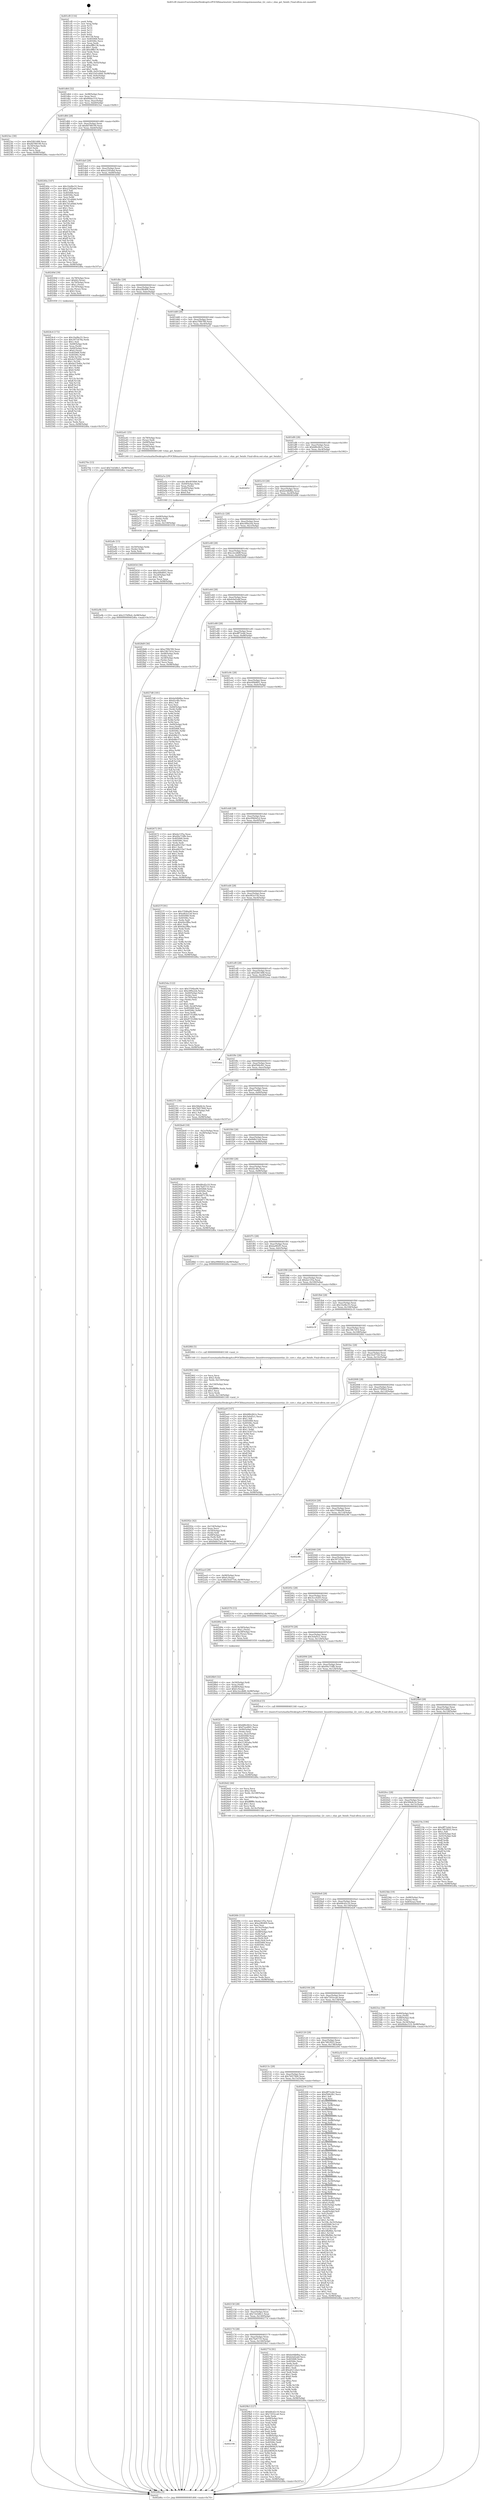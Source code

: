 digraph "0x401cf0" {
  label = "0x401cf0 (/mnt/c/Users/mathe/Desktop/tcc/POCII/binaries/extr_linuxdriversinputmouseelan_i2c_core.c_elan_get_fwinfo_Final-ollvm.out::main(0))"
  labelloc = "t"
  node[shape=record]

  Entry [label="",width=0.3,height=0.3,shape=circle,fillcolor=black,style=filled]
  "0x401d64" [label="{
     0x401d64 [32]\l
     | [instrs]\l
     &nbsp;&nbsp;0x401d64 \<+6\>: mov -0x98(%rbp),%eax\l
     &nbsp;&nbsp;0x401d6a \<+2\>: mov %eax,%ecx\l
     &nbsp;&nbsp;0x401d6c \<+6\>: sub $0x84dec519,%ecx\l
     &nbsp;&nbsp;0x401d72 \<+6\>: mov %eax,-0xac(%rbp)\l
     &nbsp;&nbsp;0x401d78 \<+6\>: mov %ecx,-0xb0(%rbp)\l
     &nbsp;&nbsp;0x401d7e \<+6\>: je 00000000004023ec \<main+0x6fc\>\l
  }"]
  "0x4023ec" [label="{
     0x4023ec [30]\l
     | [instrs]\l
     &nbsp;&nbsp;0x4023ec \<+5\>: mov $0xf2f61488,%eax\l
     &nbsp;&nbsp;0x4023f1 \<+5\>: mov $0x8d788199,%ecx\l
     &nbsp;&nbsp;0x4023f6 \<+3\>: mov -0x34(%rbp),%edx\l
     &nbsp;&nbsp;0x4023f9 \<+3\>: cmp $0x0,%edx\l
     &nbsp;&nbsp;0x4023fc \<+3\>: cmove %ecx,%eax\l
     &nbsp;&nbsp;0x4023ff \<+6\>: mov %eax,-0x98(%rbp)\l
     &nbsp;&nbsp;0x402405 \<+5\>: jmp 0000000000402d6a \<main+0x107a\>\l
  }"]
  "0x401d84" [label="{
     0x401d84 [28]\l
     | [instrs]\l
     &nbsp;&nbsp;0x401d84 \<+5\>: jmp 0000000000401d89 \<main+0x99\>\l
     &nbsp;&nbsp;0x401d89 \<+6\>: mov -0xac(%rbp),%eax\l
     &nbsp;&nbsp;0x401d8f \<+5\>: sub $0x8d788199,%eax\l
     &nbsp;&nbsp;0x401d94 \<+6\>: mov %eax,-0xb4(%rbp)\l
     &nbsp;&nbsp;0x401d9a \<+6\>: je 000000000040240a \<main+0x71a\>\l
  }"]
  Exit [label="",width=0.3,height=0.3,shape=circle,fillcolor=black,style=filled,peripheries=2]
  "0x40240a" [label="{
     0x40240a [147]\l
     | [instrs]\l
     &nbsp;&nbsp;0x40240a \<+5\>: mov $0x10a9bc55,%eax\l
     &nbsp;&nbsp;0x40240f \<+5\>: mov $0xa2295abd,%ecx\l
     &nbsp;&nbsp;0x402414 \<+2\>: mov $0x1,%dl\l
     &nbsp;&nbsp;0x402416 \<+7\>: mov 0x405068,%esi\l
     &nbsp;&nbsp;0x40241d \<+7\>: mov 0x40506c,%edi\l
     &nbsp;&nbsp;0x402424 \<+3\>: mov %esi,%r8d\l
     &nbsp;&nbsp;0x402427 \<+7\>: sub $0x7d1afddd,%r8d\l
     &nbsp;&nbsp;0x40242e \<+4\>: sub $0x1,%r8d\l
     &nbsp;&nbsp;0x402432 \<+7\>: add $0x7d1afddd,%r8d\l
     &nbsp;&nbsp;0x402439 \<+4\>: imul %r8d,%esi\l
     &nbsp;&nbsp;0x40243d \<+3\>: and $0x1,%esi\l
     &nbsp;&nbsp;0x402440 \<+3\>: cmp $0x0,%esi\l
     &nbsp;&nbsp;0x402443 \<+4\>: sete %r9b\l
     &nbsp;&nbsp;0x402447 \<+3\>: cmp $0xa,%edi\l
     &nbsp;&nbsp;0x40244a \<+4\>: setl %r10b\l
     &nbsp;&nbsp;0x40244e \<+3\>: mov %r9b,%r11b\l
     &nbsp;&nbsp;0x402451 \<+4\>: xor $0xff,%r11b\l
     &nbsp;&nbsp;0x402455 \<+3\>: mov %r10b,%bl\l
     &nbsp;&nbsp;0x402458 \<+3\>: xor $0xff,%bl\l
     &nbsp;&nbsp;0x40245b \<+3\>: xor $0x1,%dl\l
     &nbsp;&nbsp;0x40245e \<+3\>: mov %r11b,%r14b\l
     &nbsp;&nbsp;0x402461 \<+4\>: and $0xff,%r14b\l
     &nbsp;&nbsp;0x402465 \<+3\>: and %dl,%r9b\l
     &nbsp;&nbsp;0x402468 \<+3\>: mov %bl,%r15b\l
     &nbsp;&nbsp;0x40246b \<+4\>: and $0xff,%r15b\l
     &nbsp;&nbsp;0x40246f \<+3\>: and %dl,%r10b\l
     &nbsp;&nbsp;0x402472 \<+3\>: or %r9b,%r14b\l
     &nbsp;&nbsp;0x402475 \<+3\>: or %r10b,%r15b\l
     &nbsp;&nbsp;0x402478 \<+3\>: xor %r15b,%r14b\l
     &nbsp;&nbsp;0x40247b \<+3\>: or %bl,%r11b\l
     &nbsp;&nbsp;0x40247e \<+4\>: xor $0xff,%r11b\l
     &nbsp;&nbsp;0x402482 \<+3\>: or $0x1,%dl\l
     &nbsp;&nbsp;0x402485 \<+3\>: and %dl,%r11b\l
     &nbsp;&nbsp;0x402488 \<+3\>: or %r11b,%r14b\l
     &nbsp;&nbsp;0x40248b \<+4\>: test $0x1,%r14b\l
     &nbsp;&nbsp;0x40248f \<+3\>: cmovne %ecx,%eax\l
     &nbsp;&nbsp;0x402492 \<+6\>: mov %eax,-0x98(%rbp)\l
     &nbsp;&nbsp;0x402498 \<+5\>: jmp 0000000000402d6a \<main+0x107a\>\l
  }"]
  "0x401da0" [label="{
     0x401da0 [28]\l
     | [instrs]\l
     &nbsp;&nbsp;0x401da0 \<+5\>: jmp 0000000000401da5 \<main+0xb5\>\l
     &nbsp;&nbsp;0x401da5 \<+6\>: mov -0xac(%rbp),%eax\l
     &nbsp;&nbsp;0x401dab \<+5\>: sub $0xa2295abd,%eax\l
     &nbsp;&nbsp;0x401db0 \<+6\>: mov %eax,-0xb8(%rbp)\l
     &nbsp;&nbsp;0x401db6 \<+6\>: je 000000000040249d \<main+0x7ad\>\l
  }"]
  "0x402a9b" [label="{
     0x402a9b [15]\l
     | [instrs]\l
     &nbsp;&nbsp;0x402a9b \<+10\>: movl $0x2376f9e4,-0x98(%rbp)\l
     &nbsp;&nbsp;0x402aa5 \<+5\>: jmp 0000000000402d6a \<main+0x107a\>\l
  }"]
  "0x40249d" [label="{
     0x40249d [39]\l
     | [instrs]\l
     &nbsp;&nbsp;0x40249d \<+4\>: mov -0x78(%rbp),%rax\l
     &nbsp;&nbsp;0x4024a1 \<+6\>: movl $0x64,(%rax)\l
     &nbsp;&nbsp;0x4024a7 \<+4\>: mov -0x70(%rbp),%rax\l
     &nbsp;&nbsp;0x4024ab \<+6\>: movl $0x1,(%rax)\l
     &nbsp;&nbsp;0x4024b1 \<+4\>: mov -0x70(%rbp),%rax\l
     &nbsp;&nbsp;0x4024b5 \<+3\>: movslq (%rax),%rax\l
     &nbsp;&nbsp;0x4024b8 \<+4\>: shl $0x2,%rax\l
     &nbsp;&nbsp;0x4024bc \<+3\>: mov %rax,%rdi\l
     &nbsp;&nbsp;0x4024bf \<+5\>: call 0000000000401050 \<malloc@plt\>\l
     | [calls]\l
     &nbsp;&nbsp;0x401050 \{1\} (unknown)\l
  }"]
  "0x401dbc" [label="{
     0x401dbc [28]\l
     | [instrs]\l
     &nbsp;&nbsp;0x401dbc \<+5\>: jmp 0000000000401dc1 \<main+0xd1\>\l
     &nbsp;&nbsp;0x401dc1 \<+6\>: mov -0xac(%rbp),%eax\l
     &nbsp;&nbsp;0x401dc7 \<+5\>: sub $0xa5ffc809,%eax\l
     &nbsp;&nbsp;0x401dcc \<+6\>: mov %eax,-0xbc(%rbp)\l
     &nbsp;&nbsp;0x401dd2 \<+6\>: je 000000000040276e \<main+0xa7e\>\l
  }"]
  "0x402a8c" [label="{
     0x402a8c [15]\l
     | [instrs]\l
     &nbsp;&nbsp;0x402a8c \<+4\>: mov -0x50(%rbp),%rdx\l
     &nbsp;&nbsp;0x402a90 \<+3\>: mov (%rdx),%rdx\l
     &nbsp;&nbsp;0x402a93 \<+3\>: mov %rdx,%rdi\l
     &nbsp;&nbsp;0x402a96 \<+5\>: call 0000000000401030 \<free@plt\>\l
     | [calls]\l
     &nbsp;&nbsp;0x401030 \{1\} (unknown)\l
  }"]
  "0x40276e" [label="{
     0x40276e [15]\l
     | [instrs]\l
     &nbsp;&nbsp;0x40276e \<+10\>: movl $0x7cb3d6c1,-0x98(%rbp)\l
     &nbsp;&nbsp;0x402778 \<+5\>: jmp 0000000000402d6a \<main+0x107a\>\l
  }"]
  "0x401dd8" [label="{
     0x401dd8 [28]\l
     | [instrs]\l
     &nbsp;&nbsp;0x401dd8 \<+5\>: jmp 0000000000401ddd \<main+0xed\>\l
     &nbsp;&nbsp;0x401ddd \<+6\>: mov -0xac(%rbp),%eax\l
     &nbsp;&nbsp;0x401de3 \<+5\>: sub $0xa7f0b789,%eax\l
     &nbsp;&nbsp;0x401de8 \<+6\>: mov %eax,-0xc0(%rbp)\l
     &nbsp;&nbsp;0x401dee \<+6\>: je 0000000000402a41 \<main+0xd51\>\l
  }"]
  "0x402a77" [label="{
     0x402a77 [21]\l
     | [instrs]\l
     &nbsp;&nbsp;0x402a77 \<+4\>: mov -0x68(%rbp),%rdx\l
     &nbsp;&nbsp;0x402a7b \<+3\>: mov (%rdx),%rdx\l
     &nbsp;&nbsp;0x402a7e \<+3\>: mov %rdx,%rdi\l
     &nbsp;&nbsp;0x402a81 \<+6\>: mov %eax,-0x158(%rbp)\l
     &nbsp;&nbsp;0x402a87 \<+5\>: call 0000000000401030 \<free@plt\>\l
     | [calls]\l
     &nbsp;&nbsp;0x401030 \{1\} (unknown)\l
  }"]
  "0x402a41" [label="{
     0x402a41 [25]\l
     | [instrs]\l
     &nbsp;&nbsp;0x402a41 \<+4\>: mov -0x78(%rbp),%rax\l
     &nbsp;&nbsp;0x402a45 \<+2\>: mov (%rax),%edi\l
     &nbsp;&nbsp;0x402a47 \<+4\>: mov -0x68(%rbp),%rax\l
     &nbsp;&nbsp;0x402a4b \<+3\>: mov (%rax),%rsi\l
     &nbsp;&nbsp;0x402a4e \<+4\>: mov -0x50(%rbp),%rax\l
     &nbsp;&nbsp;0x402a52 \<+3\>: mov (%rax),%rdx\l
     &nbsp;&nbsp;0x402a55 \<+5\>: call 0000000000401240 \<elan_get_fwinfo\>\l
     | [calls]\l
     &nbsp;&nbsp;0x401240 \{1\} (/mnt/c/Users/mathe/Desktop/tcc/POCII/binaries/extr_linuxdriversinputmouseelan_i2c_core.c_elan_get_fwinfo_Final-ollvm.out::elan_get_fwinfo)\l
  }"]
  "0x401df4" [label="{
     0x401df4 [28]\l
     | [instrs]\l
     &nbsp;&nbsp;0x401df4 \<+5\>: jmp 0000000000401df9 \<main+0x109\>\l
     &nbsp;&nbsp;0x401df9 \<+6\>: mov -0xac(%rbp),%eax\l
     &nbsp;&nbsp;0x401dff \<+5\>: sub $0xb86c6b1e,%eax\l
     &nbsp;&nbsp;0x401e04 \<+6\>: mov %eax,-0xc4(%rbp)\l
     &nbsp;&nbsp;0x401e0a \<+6\>: je 0000000000402d52 \<main+0x1062\>\l
  }"]
  "0x402a5a" [label="{
     0x402a5a [29]\l
     | [instrs]\l
     &nbsp;&nbsp;0x402a5a \<+10\>: movabs $0x4030b6,%rdi\l
     &nbsp;&nbsp;0x402a64 \<+4\>: mov -0x40(%rbp),%rdx\l
     &nbsp;&nbsp;0x402a68 \<+2\>: mov %eax,(%rdx)\l
     &nbsp;&nbsp;0x402a6a \<+4\>: mov -0x40(%rbp),%rdx\l
     &nbsp;&nbsp;0x402a6e \<+2\>: mov (%rdx),%esi\l
     &nbsp;&nbsp;0x402a70 \<+2\>: mov $0x0,%al\l
     &nbsp;&nbsp;0x402a72 \<+5\>: call 0000000000401040 \<printf@plt\>\l
     | [calls]\l
     &nbsp;&nbsp;0x401040 \{1\} (unknown)\l
  }"]
  "0x402d52" [label="{
     0x402d52\l
  }", style=dashed]
  "0x401e10" [label="{
     0x401e10 [28]\l
     | [instrs]\l
     &nbsp;&nbsp;0x401e10 \<+5\>: jmp 0000000000401e15 \<main+0x125\>\l
     &nbsp;&nbsp;0x401e15 \<+6\>: mov -0xac(%rbp),%eax\l
     &nbsp;&nbsp;0x401e1b \<+5\>: sub $0xbe0db8ba,%eax\l
     &nbsp;&nbsp;0x401e20 \<+6\>: mov %eax,-0xc8(%rbp)\l
     &nbsp;&nbsp;0x401e26 \<+6\>: je 0000000000402d06 \<main+0x1016\>\l
  }"]
  "0x402190" [label="{
     0x402190\l
  }", style=dashed]
  "0x402d06" [label="{
     0x402d06\l
  }", style=dashed]
  "0x401e2c" [label="{
     0x401e2c [28]\l
     | [instrs]\l
     &nbsp;&nbsp;0x401e2c \<+5\>: jmp 0000000000401e31 \<main+0x141\>\l
     &nbsp;&nbsp;0x401e31 \<+6\>: mov -0xac(%rbp),%eax\l
     &nbsp;&nbsp;0x401e37 \<+5\>: sub $0xc0f9a2eb,%eax\l
     &nbsp;&nbsp;0x401e3c \<+6\>: mov %eax,-0xcc(%rbp)\l
     &nbsp;&nbsp;0x401e42 \<+6\>: je 0000000000402654 \<main+0x964\>\l
  }"]
  "0x4029b3" [label="{
     0x4029b3 [127]\l
     | [instrs]\l
     &nbsp;&nbsp;0x4029b3 \<+5\>: mov $0x68cd2c10,%eax\l
     &nbsp;&nbsp;0x4029b8 \<+5\>: mov $0x7203cca6,%ecx\l
     &nbsp;&nbsp;0x4029bd \<+2\>: xor %edx,%edx\l
     &nbsp;&nbsp;0x4029bf \<+4\>: mov -0x48(%rbp),%rsi\l
     &nbsp;&nbsp;0x4029c3 \<+2\>: mov (%rsi),%edi\l
     &nbsp;&nbsp;0x4029c5 \<+3\>: mov %edx,%r8d\l
     &nbsp;&nbsp;0x4029c8 \<+3\>: sub %edi,%r8d\l
     &nbsp;&nbsp;0x4029cb \<+2\>: mov %edx,%edi\l
     &nbsp;&nbsp;0x4029cd \<+3\>: sub $0x1,%edi\l
     &nbsp;&nbsp;0x4029d0 \<+3\>: add %edi,%r8d\l
     &nbsp;&nbsp;0x4029d3 \<+3\>: sub %r8d,%edx\l
     &nbsp;&nbsp;0x4029d6 \<+4\>: mov -0x48(%rbp),%rsi\l
     &nbsp;&nbsp;0x4029da \<+2\>: mov %edx,(%rsi)\l
     &nbsp;&nbsp;0x4029dc \<+7\>: mov 0x405068,%edx\l
     &nbsp;&nbsp;0x4029e3 \<+7\>: mov 0x40506c,%edi\l
     &nbsp;&nbsp;0x4029ea \<+3\>: mov %edx,%r8d\l
     &nbsp;&nbsp;0x4029ed \<+7\>: add $0xb969429,%r8d\l
     &nbsp;&nbsp;0x4029f4 \<+4\>: sub $0x1,%r8d\l
     &nbsp;&nbsp;0x4029f8 \<+7\>: sub $0xb969429,%r8d\l
     &nbsp;&nbsp;0x4029ff \<+4\>: imul %r8d,%edx\l
     &nbsp;&nbsp;0x402a03 \<+3\>: and $0x1,%edx\l
     &nbsp;&nbsp;0x402a06 \<+3\>: cmp $0x0,%edx\l
     &nbsp;&nbsp;0x402a09 \<+4\>: sete %r9b\l
     &nbsp;&nbsp;0x402a0d \<+3\>: cmp $0xa,%edi\l
     &nbsp;&nbsp;0x402a10 \<+4\>: setl %r10b\l
     &nbsp;&nbsp;0x402a14 \<+3\>: mov %r9b,%r11b\l
     &nbsp;&nbsp;0x402a17 \<+3\>: and %r10b,%r11b\l
     &nbsp;&nbsp;0x402a1a \<+3\>: xor %r10b,%r9b\l
     &nbsp;&nbsp;0x402a1d \<+3\>: or %r9b,%r11b\l
     &nbsp;&nbsp;0x402a20 \<+4\>: test $0x1,%r11b\l
     &nbsp;&nbsp;0x402a24 \<+3\>: cmovne %ecx,%eax\l
     &nbsp;&nbsp;0x402a27 \<+6\>: mov %eax,-0x98(%rbp)\l
     &nbsp;&nbsp;0x402a2d \<+5\>: jmp 0000000000402d6a \<main+0x107a\>\l
  }"]
  "0x402654" [label="{
     0x402654 [30]\l
     | [instrs]\l
     &nbsp;&nbsp;0x402654 \<+5\>: mov $0x3ccc0203,%eax\l
     &nbsp;&nbsp;0x402659 \<+5\>: mov $0xe0f4d601,%ecx\l
     &nbsp;&nbsp;0x40265e \<+3\>: mov -0x2d(%rbp),%dl\l
     &nbsp;&nbsp;0x402661 \<+3\>: test $0x1,%dl\l
     &nbsp;&nbsp;0x402664 \<+3\>: cmovne %ecx,%eax\l
     &nbsp;&nbsp;0x402667 \<+6\>: mov %eax,-0x98(%rbp)\l
     &nbsp;&nbsp;0x40266d \<+5\>: jmp 0000000000402d6a \<main+0x107a\>\l
  }"]
  "0x401e48" [label="{
     0x401e48 [28]\l
     | [instrs]\l
     &nbsp;&nbsp;0x401e48 \<+5\>: jmp 0000000000401e4d \<main+0x15d\>\l
     &nbsp;&nbsp;0x401e4d \<+6\>: mov -0xac(%rbp),%eax\l
     &nbsp;&nbsp;0x401e53 \<+5\>: sub $0xc2ecdb8f,%eax\l
     &nbsp;&nbsp;0x401e58 \<+6\>: mov %eax,-0xd0(%rbp)\l
     &nbsp;&nbsp;0x401e5e \<+6\>: je 00000000004028d9 \<main+0xbe9\>\l
  }"]
  "0x40292e" [label="{
     0x40292e [42]\l
     | [instrs]\l
     &nbsp;&nbsp;0x40292e \<+6\>: mov -0x154(%rbp),%ecx\l
     &nbsp;&nbsp;0x402934 \<+3\>: imul %eax,%ecx\l
     &nbsp;&nbsp;0x402937 \<+4\>: mov -0x50(%rbp),%rdi\l
     &nbsp;&nbsp;0x40293b \<+3\>: mov (%rdi),%rdi\l
     &nbsp;&nbsp;0x40293e \<+4\>: mov -0x48(%rbp),%r8\l
     &nbsp;&nbsp;0x402942 \<+3\>: movslq (%r8),%r8\l
     &nbsp;&nbsp;0x402945 \<+4\>: mov %ecx,(%rdi,%r8,4)\l
     &nbsp;&nbsp;0x402949 \<+10\>: movl $0xfddb15a4,-0x98(%rbp)\l
     &nbsp;&nbsp;0x402953 \<+5\>: jmp 0000000000402d6a \<main+0x107a\>\l
  }"]
  "0x4028d9" [label="{
     0x4028d9 [36]\l
     | [instrs]\l
     &nbsp;&nbsp;0x4028d9 \<+5\>: mov $0xa7f0b789,%eax\l
     &nbsp;&nbsp;0x4028de \<+5\>: mov $0x19fc7d14,%ecx\l
     &nbsp;&nbsp;0x4028e3 \<+4\>: mov -0x48(%rbp),%rdx\l
     &nbsp;&nbsp;0x4028e7 \<+2\>: mov (%rdx),%esi\l
     &nbsp;&nbsp;0x4028e9 \<+4\>: mov -0x58(%rbp),%rdx\l
     &nbsp;&nbsp;0x4028ed \<+2\>: cmp (%rdx),%esi\l
     &nbsp;&nbsp;0x4028ef \<+3\>: cmovl %ecx,%eax\l
     &nbsp;&nbsp;0x4028f2 \<+6\>: mov %eax,-0x98(%rbp)\l
     &nbsp;&nbsp;0x4028f8 \<+5\>: jmp 0000000000402d6a \<main+0x107a\>\l
  }"]
  "0x401e64" [label="{
     0x401e64 [28]\l
     | [instrs]\l
     &nbsp;&nbsp;0x401e64 \<+5\>: jmp 0000000000401e69 \<main+0x179\>\l
     &nbsp;&nbsp;0x401e69 \<+6\>: mov -0xac(%rbp),%eax\l
     &nbsp;&nbsp;0x401e6f \<+5\>: sub $0xdcbd2abf,%eax\l
     &nbsp;&nbsp;0x401e74 \<+6\>: mov %eax,-0xd4(%rbp)\l
     &nbsp;&nbsp;0x401e7a \<+6\>: je 00000000004027d8 \<main+0xae8\>\l
  }"]
  "0x402902" [label="{
     0x402902 [44]\l
     | [instrs]\l
     &nbsp;&nbsp;0x402902 \<+2\>: xor %ecx,%ecx\l
     &nbsp;&nbsp;0x402904 \<+5\>: mov $0x2,%edx\l
     &nbsp;&nbsp;0x402909 \<+6\>: mov %edx,-0x150(%rbp)\l
     &nbsp;&nbsp;0x40290f \<+1\>: cltd\l
     &nbsp;&nbsp;0x402910 \<+6\>: mov -0x150(%rbp),%esi\l
     &nbsp;&nbsp;0x402916 \<+2\>: idiv %esi\l
     &nbsp;&nbsp;0x402918 \<+6\>: imul $0xfffffffe,%edx,%edx\l
     &nbsp;&nbsp;0x40291e \<+3\>: sub $0x1,%ecx\l
     &nbsp;&nbsp;0x402921 \<+2\>: sub %ecx,%edx\l
     &nbsp;&nbsp;0x402923 \<+6\>: mov %edx,-0x154(%rbp)\l
     &nbsp;&nbsp;0x402929 \<+5\>: call 0000000000401160 \<next_i\>\l
     | [calls]\l
     &nbsp;&nbsp;0x401160 \{1\} (/mnt/c/Users/mathe/Desktop/tcc/POCII/binaries/extr_linuxdriversinputmouseelan_i2c_core.c_elan_get_fwinfo_Final-ollvm.out::next_i)\l
  }"]
  "0x4027d8" [label="{
     0x4027d8 [181]\l
     | [instrs]\l
     &nbsp;&nbsp;0x4027d8 \<+5\>: mov $0xbe0db8ba,%eax\l
     &nbsp;&nbsp;0x4027dd \<+5\>: mov $0xd2c4fe,%ecx\l
     &nbsp;&nbsp;0x4027e2 \<+2\>: mov $0x1,%dl\l
     &nbsp;&nbsp;0x4027e4 \<+2\>: xor %esi,%esi\l
     &nbsp;&nbsp;0x4027e6 \<+4\>: mov -0x60(%rbp),%rdi\l
     &nbsp;&nbsp;0x4027ea \<+3\>: mov (%rdi),%r8d\l
     &nbsp;&nbsp;0x4027ed \<+3\>: mov %esi,%r9d\l
     &nbsp;&nbsp;0x4027f0 \<+3\>: sub %r8d,%r9d\l
     &nbsp;&nbsp;0x4027f3 \<+3\>: mov %esi,%r8d\l
     &nbsp;&nbsp;0x4027f6 \<+4\>: sub $0x1,%r8d\l
     &nbsp;&nbsp;0x4027fa \<+3\>: add %r8d,%r9d\l
     &nbsp;&nbsp;0x4027fd \<+3\>: sub %r9d,%esi\l
     &nbsp;&nbsp;0x402800 \<+4\>: mov -0x60(%rbp),%rdi\l
     &nbsp;&nbsp;0x402804 \<+2\>: mov %esi,(%rdi)\l
     &nbsp;&nbsp;0x402806 \<+7\>: mov 0x405068,%esi\l
     &nbsp;&nbsp;0x40280d \<+8\>: mov 0x40506c,%r8d\l
     &nbsp;&nbsp;0x402815 \<+3\>: mov %esi,%r9d\l
     &nbsp;&nbsp;0x402818 \<+7\>: add $0xfe86c57c,%r9d\l
     &nbsp;&nbsp;0x40281f \<+4\>: sub $0x1,%r9d\l
     &nbsp;&nbsp;0x402823 \<+7\>: sub $0xfe86c57c,%r9d\l
     &nbsp;&nbsp;0x40282a \<+4\>: imul %r9d,%esi\l
     &nbsp;&nbsp;0x40282e \<+3\>: and $0x1,%esi\l
     &nbsp;&nbsp;0x402831 \<+3\>: cmp $0x0,%esi\l
     &nbsp;&nbsp;0x402834 \<+4\>: sete %r10b\l
     &nbsp;&nbsp;0x402838 \<+4\>: cmp $0xa,%r8d\l
     &nbsp;&nbsp;0x40283c \<+4\>: setl %r11b\l
     &nbsp;&nbsp;0x402840 \<+3\>: mov %r10b,%bl\l
     &nbsp;&nbsp;0x402843 \<+3\>: xor $0xff,%bl\l
     &nbsp;&nbsp;0x402846 \<+3\>: mov %r11b,%r14b\l
     &nbsp;&nbsp;0x402849 \<+4\>: xor $0xff,%r14b\l
     &nbsp;&nbsp;0x40284d \<+3\>: xor $0x0,%dl\l
     &nbsp;&nbsp;0x402850 \<+3\>: mov %bl,%r15b\l
     &nbsp;&nbsp;0x402853 \<+4\>: and $0x0,%r15b\l
     &nbsp;&nbsp;0x402857 \<+3\>: and %dl,%r10b\l
     &nbsp;&nbsp;0x40285a \<+3\>: mov %r14b,%r12b\l
     &nbsp;&nbsp;0x40285d \<+4\>: and $0x0,%r12b\l
     &nbsp;&nbsp;0x402861 \<+3\>: and %dl,%r11b\l
     &nbsp;&nbsp;0x402864 \<+3\>: or %r10b,%r15b\l
     &nbsp;&nbsp;0x402867 \<+3\>: or %r11b,%r12b\l
     &nbsp;&nbsp;0x40286a \<+3\>: xor %r12b,%r15b\l
     &nbsp;&nbsp;0x40286d \<+3\>: or %r14b,%bl\l
     &nbsp;&nbsp;0x402870 \<+3\>: xor $0xff,%bl\l
     &nbsp;&nbsp;0x402873 \<+3\>: or $0x0,%dl\l
     &nbsp;&nbsp;0x402876 \<+2\>: and %dl,%bl\l
     &nbsp;&nbsp;0x402878 \<+3\>: or %bl,%r15b\l
     &nbsp;&nbsp;0x40287b \<+4\>: test $0x1,%r15b\l
     &nbsp;&nbsp;0x40287f \<+3\>: cmovne %ecx,%eax\l
     &nbsp;&nbsp;0x402882 \<+6\>: mov %eax,-0x98(%rbp)\l
     &nbsp;&nbsp;0x402888 \<+5\>: jmp 0000000000402d6a \<main+0x107a\>\l
  }"]
  "0x401e80" [label="{
     0x401e80 [28]\l
     | [instrs]\l
     &nbsp;&nbsp;0x401e80 \<+5\>: jmp 0000000000401e85 \<main+0x195\>\l
     &nbsp;&nbsp;0x401e85 \<+6\>: mov -0xac(%rbp),%eax\l
     &nbsp;&nbsp;0x401e8b \<+5\>: sub $0xdff72eb6,%eax\l
     &nbsp;&nbsp;0x401e90 \<+6\>: mov %eax,-0xd8(%rbp)\l
     &nbsp;&nbsp;0x401e96 \<+6\>: je 0000000000402bfa \<main+0xf0a\>\l
  }"]
  "0x4028b9" [label="{
     0x4028b9 [32]\l
     | [instrs]\l
     &nbsp;&nbsp;0x4028b9 \<+4\>: mov -0x50(%rbp),%rdi\l
     &nbsp;&nbsp;0x4028bd \<+3\>: mov %rax,(%rdi)\l
     &nbsp;&nbsp;0x4028c0 \<+4\>: mov -0x48(%rbp),%rax\l
     &nbsp;&nbsp;0x4028c4 \<+6\>: movl $0x0,(%rax)\l
     &nbsp;&nbsp;0x4028ca \<+10\>: movl $0xc2ecdb8f,-0x98(%rbp)\l
     &nbsp;&nbsp;0x4028d4 \<+5\>: jmp 0000000000402d6a \<main+0x107a\>\l
  }"]
  "0x402bfa" [label="{
     0x402bfa\l
  }", style=dashed]
  "0x401e9c" [label="{
     0x401e9c [28]\l
     | [instrs]\l
     &nbsp;&nbsp;0x401e9c \<+5\>: jmp 0000000000401ea1 \<main+0x1b1\>\l
     &nbsp;&nbsp;0x401ea1 \<+6\>: mov -0xac(%rbp),%eax\l
     &nbsp;&nbsp;0x401ea7 \<+5\>: sub $0xe0f4d601,%eax\l
     &nbsp;&nbsp;0x401eac \<+6\>: mov %eax,-0xdc(%rbp)\l
     &nbsp;&nbsp;0x401eb2 \<+6\>: je 0000000000402672 \<main+0x982\>\l
  }"]
  "0x402174" [label="{
     0x402174 [28]\l
     | [instrs]\l
     &nbsp;&nbsp;0x402174 \<+5\>: jmp 0000000000402179 \<main+0x489\>\l
     &nbsp;&nbsp;0x402179 \<+6\>: mov -0xac(%rbp),%eax\l
     &nbsp;&nbsp;0x40217f \<+5\>: sub $0x7faf5733,%eax\l
     &nbsp;&nbsp;0x402184 \<+6\>: mov %eax,-0x144(%rbp)\l
     &nbsp;&nbsp;0x40218a \<+6\>: je 00000000004029b3 \<main+0xcc3\>\l
  }"]
  "0x402672" [label="{
     0x402672 [91]\l
     | [instrs]\l
     &nbsp;&nbsp;0x402672 \<+5\>: mov $0xda11f5a,%eax\l
     &nbsp;&nbsp;0x402677 \<+5\>: mov $0x49a718fb,%ecx\l
     &nbsp;&nbsp;0x40267c \<+7\>: mov 0x405068,%edx\l
     &nbsp;&nbsp;0x402683 \<+7\>: mov 0x40506c,%esi\l
     &nbsp;&nbsp;0x40268a \<+2\>: mov %edx,%edi\l
     &nbsp;&nbsp;0x40268c \<+6\>: add $0xa66219a7,%edi\l
     &nbsp;&nbsp;0x402692 \<+3\>: sub $0x1,%edi\l
     &nbsp;&nbsp;0x402695 \<+6\>: sub $0xa66219a7,%edi\l
     &nbsp;&nbsp;0x40269b \<+3\>: imul %edi,%edx\l
     &nbsp;&nbsp;0x40269e \<+3\>: and $0x1,%edx\l
     &nbsp;&nbsp;0x4026a1 \<+3\>: cmp $0x0,%edx\l
     &nbsp;&nbsp;0x4026a4 \<+4\>: sete %r8b\l
     &nbsp;&nbsp;0x4026a8 \<+3\>: cmp $0xa,%esi\l
     &nbsp;&nbsp;0x4026ab \<+4\>: setl %r9b\l
     &nbsp;&nbsp;0x4026af \<+3\>: mov %r8b,%r10b\l
     &nbsp;&nbsp;0x4026b2 \<+3\>: and %r9b,%r10b\l
     &nbsp;&nbsp;0x4026b5 \<+3\>: xor %r9b,%r8b\l
     &nbsp;&nbsp;0x4026b8 \<+3\>: or %r8b,%r10b\l
     &nbsp;&nbsp;0x4026bb \<+4\>: test $0x1,%r10b\l
     &nbsp;&nbsp;0x4026bf \<+3\>: cmovne %ecx,%eax\l
     &nbsp;&nbsp;0x4026c2 \<+6\>: mov %eax,-0x98(%rbp)\l
     &nbsp;&nbsp;0x4026c8 \<+5\>: jmp 0000000000402d6a \<main+0x107a\>\l
  }"]
  "0x401eb8" [label="{
     0x401eb8 [28]\l
     | [instrs]\l
     &nbsp;&nbsp;0x401eb8 \<+5\>: jmp 0000000000401ebd \<main+0x1cd\>\l
     &nbsp;&nbsp;0x401ebd \<+6\>: mov -0xac(%rbp),%eax\l
     &nbsp;&nbsp;0x401ec3 \<+5\>: sub $0xe9960d1d,%eax\l
     &nbsp;&nbsp;0x401ec8 \<+6\>: mov %eax,-0xe0(%rbp)\l
     &nbsp;&nbsp;0x401ece \<+6\>: je 000000000040257f \<main+0x88f\>\l
  }"]
  "0x40277d" [label="{
     0x40277d [91]\l
     | [instrs]\l
     &nbsp;&nbsp;0x40277d \<+5\>: mov $0xbe0db8ba,%eax\l
     &nbsp;&nbsp;0x402782 \<+5\>: mov $0xdcbd2abf,%ecx\l
     &nbsp;&nbsp;0x402787 \<+7\>: mov 0x405068,%edx\l
     &nbsp;&nbsp;0x40278e \<+7\>: mov 0x40506c,%esi\l
     &nbsp;&nbsp;0x402795 \<+2\>: mov %edx,%edi\l
     &nbsp;&nbsp;0x402797 \<+6\>: sub $0xa0212da3,%edi\l
     &nbsp;&nbsp;0x40279d \<+3\>: sub $0x1,%edi\l
     &nbsp;&nbsp;0x4027a0 \<+6\>: add $0xa0212da3,%edi\l
     &nbsp;&nbsp;0x4027a6 \<+3\>: imul %edi,%edx\l
     &nbsp;&nbsp;0x4027a9 \<+3\>: and $0x1,%edx\l
     &nbsp;&nbsp;0x4027ac \<+3\>: cmp $0x0,%edx\l
     &nbsp;&nbsp;0x4027af \<+4\>: sete %r8b\l
     &nbsp;&nbsp;0x4027b3 \<+3\>: cmp $0xa,%esi\l
     &nbsp;&nbsp;0x4027b6 \<+4\>: setl %r9b\l
     &nbsp;&nbsp;0x4027ba \<+3\>: mov %r8b,%r10b\l
     &nbsp;&nbsp;0x4027bd \<+3\>: and %r9b,%r10b\l
     &nbsp;&nbsp;0x4027c0 \<+3\>: xor %r9b,%r8b\l
     &nbsp;&nbsp;0x4027c3 \<+3\>: or %r8b,%r10b\l
     &nbsp;&nbsp;0x4027c6 \<+4\>: test $0x1,%r10b\l
     &nbsp;&nbsp;0x4027ca \<+3\>: cmovne %ecx,%eax\l
     &nbsp;&nbsp;0x4027cd \<+6\>: mov %eax,-0x98(%rbp)\l
     &nbsp;&nbsp;0x4027d3 \<+5\>: jmp 0000000000402d6a \<main+0x107a\>\l
  }"]
  "0x40257f" [label="{
     0x40257f [91]\l
     | [instrs]\l
     &nbsp;&nbsp;0x40257f \<+5\>: mov $0x3704ba90,%eax\l
     &nbsp;&nbsp;0x402584 \<+5\>: mov $0xef62e53d,%ecx\l
     &nbsp;&nbsp;0x402589 \<+7\>: mov 0x405068,%edx\l
     &nbsp;&nbsp;0x402590 \<+7\>: mov 0x40506c,%esi\l
     &nbsp;&nbsp;0x402597 \<+2\>: mov %edx,%edi\l
     &nbsp;&nbsp;0x402599 \<+6\>: sub $0x64a2ffba,%edi\l
     &nbsp;&nbsp;0x40259f \<+3\>: sub $0x1,%edi\l
     &nbsp;&nbsp;0x4025a2 \<+6\>: add $0x64a2ffba,%edi\l
     &nbsp;&nbsp;0x4025a8 \<+3\>: imul %edi,%edx\l
     &nbsp;&nbsp;0x4025ab \<+3\>: and $0x1,%edx\l
     &nbsp;&nbsp;0x4025ae \<+3\>: cmp $0x0,%edx\l
     &nbsp;&nbsp;0x4025b1 \<+4\>: sete %r8b\l
     &nbsp;&nbsp;0x4025b5 \<+3\>: cmp $0xa,%esi\l
     &nbsp;&nbsp;0x4025b8 \<+4\>: setl %r9b\l
     &nbsp;&nbsp;0x4025bc \<+3\>: mov %r8b,%r10b\l
     &nbsp;&nbsp;0x4025bf \<+3\>: and %r9b,%r10b\l
     &nbsp;&nbsp;0x4025c2 \<+3\>: xor %r9b,%r8b\l
     &nbsp;&nbsp;0x4025c5 \<+3\>: or %r8b,%r10b\l
     &nbsp;&nbsp;0x4025c8 \<+4\>: test $0x1,%r10b\l
     &nbsp;&nbsp;0x4025cc \<+3\>: cmovne %ecx,%eax\l
     &nbsp;&nbsp;0x4025cf \<+6\>: mov %eax,-0x98(%rbp)\l
     &nbsp;&nbsp;0x4025d5 \<+5\>: jmp 0000000000402d6a \<main+0x107a\>\l
  }"]
  "0x401ed4" [label="{
     0x401ed4 [28]\l
     | [instrs]\l
     &nbsp;&nbsp;0x401ed4 \<+5\>: jmp 0000000000401ed9 \<main+0x1e9\>\l
     &nbsp;&nbsp;0x401ed9 \<+6\>: mov -0xac(%rbp),%eax\l
     &nbsp;&nbsp;0x401edf \<+5\>: sub $0xef62e53d,%eax\l
     &nbsp;&nbsp;0x401ee4 \<+6\>: mov %eax,-0xe4(%rbp)\l
     &nbsp;&nbsp;0x401eea \<+6\>: je 00000000004025da \<main+0x8ea\>\l
  }"]
  "0x402158" [label="{
     0x402158 [28]\l
     | [instrs]\l
     &nbsp;&nbsp;0x402158 \<+5\>: jmp 000000000040215d \<main+0x46d\>\l
     &nbsp;&nbsp;0x40215d \<+6\>: mov -0xac(%rbp),%eax\l
     &nbsp;&nbsp;0x402163 \<+5\>: sub $0x7cb3d6c1,%eax\l
     &nbsp;&nbsp;0x402168 \<+6\>: mov %eax,-0x140(%rbp)\l
     &nbsp;&nbsp;0x40216e \<+6\>: je 000000000040277d \<main+0xa8d\>\l
  }"]
  "0x4025da" [label="{
     0x4025da [122]\l
     | [instrs]\l
     &nbsp;&nbsp;0x4025da \<+5\>: mov $0x3704ba90,%eax\l
     &nbsp;&nbsp;0x4025df \<+5\>: mov $0xc0f9a2eb,%ecx\l
     &nbsp;&nbsp;0x4025e4 \<+4\>: mov -0x60(%rbp),%rdx\l
     &nbsp;&nbsp;0x4025e8 \<+2\>: mov (%rdx),%esi\l
     &nbsp;&nbsp;0x4025ea \<+4\>: mov -0x70(%rbp),%rdx\l
     &nbsp;&nbsp;0x4025ee \<+2\>: cmp (%rdx),%esi\l
     &nbsp;&nbsp;0x4025f0 \<+4\>: setl %dil\l
     &nbsp;&nbsp;0x4025f4 \<+4\>: and $0x1,%dil\l
     &nbsp;&nbsp;0x4025f8 \<+4\>: mov %dil,-0x2d(%rbp)\l
     &nbsp;&nbsp;0x4025fc \<+7\>: mov 0x405068,%esi\l
     &nbsp;&nbsp;0x402603 \<+8\>: mov 0x40506c,%r8d\l
     &nbsp;&nbsp;0x40260b \<+3\>: mov %esi,%r9d\l
     &nbsp;&nbsp;0x40260e \<+7\>: sub $0x87352f68,%r9d\l
     &nbsp;&nbsp;0x402615 \<+4\>: sub $0x1,%r9d\l
     &nbsp;&nbsp;0x402619 \<+7\>: add $0x87352f68,%r9d\l
     &nbsp;&nbsp;0x402620 \<+4\>: imul %r9d,%esi\l
     &nbsp;&nbsp;0x402624 \<+3\>: and $0x1,%esi\l
     &nbsp;&nbsp;0x402627 \<+3\>: cmp $0x0,%esi\l
     &nbsp;&nbsp;0x40262a \<+4\>: sete %dil\l
     &nbsp;&nbsp;0x40262e \<+4\>: cmp $0xa,%r8d\l
     &nbsp;&nbsp;0x402632 \<+4\>: setl %r10b\l
     &nbsp;&nbsp;0x402636 \<+3\>: mov %dil,%r11b\l
     &nbsp;&nbsp;0x402639 \<+3\>: and %r10b,%r11b\l
     &nbsp;&nbsp;0x40263c \<+3\>: xor %r10b,%dil\l
     &nbsp;&nbsp;0x40263f \<+3\>: or %dil,%r11b\l
     &nbsp;&nbsp;0x402642 \<+4\>: test $0x1,%r11b\l
     &nbsp;&nbsp;0x402646 \<+3\>: cmovne %ecx,%eax\l
     &nbsp;&nbsp;0x402649 \<+6\>: mov %eax,-0x98(%rbp)\l
     &nbsp;&nbsp;0x40264f \<+5\>: jmp 0000000000402d6a \<main+0x107a\>\l
  }"]
  "0x401ef0" [label="{
     0x401ef0 [28]\l
     | [instrs]\l
     &nbsp;&nbsp;0x401ef0 \<+5\>: jmp 0000000000401ef5 \<main+0x205\>\l
     &nbsp;&nbsp;0x401ef5 \<+6\>: mov -0xac(%rbp),%eax\l
     &nbsp;&nbsp;0x401efb \<+5\>: sub $0xf2f61488,%eax\l
     &nbsp;&nbsp;0x401f00 \<+6\>: mov %eax,-0xe8(%rbp)\l
     &nbsp;&nbsp;0x401f06 \<+6\>: je 0000000000402aaa \<main+0xdba\>\l
  }"]
  "0x40239a" [label="{
     0x40239a\l
  }", style=dashed]
  "0x402aaa" [label="{
     0x402aaa\l
  }", style=dashed]
  "0x401f0c" [label="{
     0x401f0c [28]\l
     | [instrs]\l
     &nbsp;&nbsp;0x401f0c \<+5\>: jmp 0000000000401f11 \<main+0x221\>\l
     &nbsp;&nbsp;0x401f11 \<+6\>: mov -0xac(%rbp),%eax\l
     &nbsp;&nbsp;0x401f17 \<+5\>: sub $0xf566cfb1,%eax\l
     &nbsp;&nbsp;0x401f1c \<+6\>: mov %eax,-0xec(%rbp)\l
     &nbsp;&nbsp;0x401f22 \<+6\>: je 000000000040237c \<main+0x68c\>\l
  }"]
  "0x4026fe" [label="{
     0x4026fe [112]\l
     | [instrs]\l
     &nbsp;&nbsp;0x4026fe \<+5\>: mov $0xda11f5a,%ecx\l
     &nbsp;&nbsp;0x402703 \<+5\>: mov $0xa5ffc809,%edx\l
     &nbsp;&nbsp;0x402708 \<+2\>: xor %esi,%esi\l
     &nbsp;&nbsp;0x40270a \<+6\>: mov -0x14c(%rbp),%edi\l
     &nbsp;&nbsp;0x402710 \<+3\>: imul %eax,%edi\l
     &nbsp;&nbsp;0x402713 \<+4\>: mov -0x68(%rbp),%r8\l
     &nbsp;&nbsp;0x402717 \<+3\>: mov (%r8),%r8\l
     &nbsp;&nbsp;0x40271a \<+4\>: mov -0x60(%rbp),%r9\l
     &nbsp;&nbsp;0x40271e \<+3\>: movslq (%r9),%r9\l
     &nbsp;&nbsp;0x402721 \<+4\>: mov %edi,(%r8,%r9,4)\l
     &nbsp;&nbsp;0x402725 \<+7\>: mov 0x405068,%eax\l
     &nbsp;&nbsp;0x40272c \<+7\>: mov 0x40506c,%edi\l
     &nbsp;&nbsp;0x402733 \<+3\>: sub $0x1,%esi\l
     &nbsp;&nbsp;0x402736 \<+3\>: mov %eax,%r10d\l
     &nbsp;&nbsp;0x402739 \<+3\>: add %esi,%r10d\l
     &nbsp;&nbsp;0x40273c \<+4\>: imul %r10d,%eax\l
     &nbsp;&nbsp;0x402740 \<+3\>: and $0x1,%eax\l
     &nbsp;&nbsp;0x402743 \<+3\>: cmp $0x0,%eax\l
     &nbsp;&nbsp;0x402746 \<+4\>: sete %r11b\l
     &nbsp;&nbsp;0x40274a \<+3\>: cmp $0xa,%edi\l
     &nbsp;&nbsp;0x40274d \<+3\>: setl %bl\l
     &nbsp;&nbsp;0x402750 \<+3\>: mov %r11b,%r14b\l
     &nbsp;&nbsp;0x402753 \<+3\>: and %bl,%r14b\l
     &nbsp;&nbsp;0x402756 \<+3\>: xor %bl,%r11b\l
     &nbsp;&nbsp;0x402759 \<+3\>: or %r11b,%r14b\l
     &nbsp;&nbsp;0x40275c \<+4\>: test $0x1,%r14b\l
     &nbsp;&nbsp;0x402760 \<+3\>: cmovne %edx,%ecx\l
     &nbsp;&nbsp;0x402763 \<+6\>: mov %ecx,-0x98(%rbp)\l
     &nbsp;&nbsp;0x402769 \<+5\>: jmp 0000000000402d6a \<main+0x107a\>\l
  }"]
  "0x40237c" [label="{
     0x40237c [30]\l
     | [instrs]\l
     &nbsp;&nbsp;0x40237c \<+5\>: mov $0x5fde8c2e,%eax\l
     &nbsp;&nbsp;0x402381 \<+5\>: mov $0x7bf278d4,%ecx\l
     &nbsp;&nbsp;0x402386 \<+3\>: mov -0x35(%rbp),%dl\l
     &nbsp;&nbsp;0x402389 \<+3\>: test $0x1,%dl\l
     &nbsp;&nbsp;0x40238c \<+3\>: cmovne %ecx,%eax\l
     &nbsp;&nbsp;0x40238f \<+6\>: mov %eax,-0x98(%rbp)\l
     &nbsp;&nbsp;0x402395 \<+5\>: jmp 0000000000402d6a \<main+0x107a\>\l
  }"]
  "0x401f28" [label="{
     0x401f28 [28]\l
     | [instrs]\l
     &nbsp;&nbsp;0x401f28 \<+5\>: jmp 0000000000401f2d \<main+0x23d\>\l
     &nbsp;&nbsp;0x401f2d \<+6\>: mov -0xac(%rbp),%eax\l
     &nbsp;&nbsp;0x401f33 \<+5\>: sub $0xf7eed841,%eax\l
     &nbsp;&nbsp;0x401f38 \<+6\>: mov %eax,-0xf0(%rbp)\l
     &nbsp;&nbsp;0x401f3e \<+6\>: je 0000000000402be8 \<main+0xef8\>\l
  }"]
  "0x4026d2" [label="{
     0x4026d2 [44]\l
     | [instrs]\l
     &nbsp;&nbsp;0x4026d2 \<+2\>: xor %ecx,%ecx\l
     &nbsp;&nbsp;0x4026d4 \<+5\>: mov $0x2,%edx\l
     &nbsp;&nbsp;0x4026d9 \<+6\>: mov %edx,-0x148(%rbp)\l
     &nbsp;&nbsp;0x4026df \<+1\>: cltd\l
     &nbsp;&nbsp;0x4026e0 \<+6\>: mov -0x148(%rbp),%esi\l
     &nbsp;&nbsp;0x4026e6 \<+2\>: idiv %esi\l
     &nbsp;&nbsp;0x4026e8 \<+6\>: imul $0xfffffffe,%edx,%edx\l
     &nbsp;&nbsp;0x4026ee \<+3\>: sub $0x1,%ecx\l
     &nbsp;&nbsp;0x4026f1 \<+2\>: sub %ecx,%edx\l
     &nbsp;&nbsp;0x4026f3 \<+6\>: mov %edx,-0x14c(%rbp)\l
     &nbsp;&nbsp;0x4026f9 \<+5\>: call 0000000000401160 \<next_i\>\l
     | [calls]\l
     &nbsp;&nbsp;0x401160 \{1\} (/mnt/c/Users/mathe/Desktop/tcc/POCII/binaries/extr_linuxdriversinputmouseelan_i2c_core.c_elan_get_fwinfo_Final-ollvm.out::next_i)\l
  }"]
  "0x402be8" [label="{
     0x402be8 [18]\l
     | [instrs]\l
     &nbsp;&nbsp;0x402be8 \<+3\>: mov -0x2c(%rbp),%eax\l
     &nbsp;&nbsp;0x402beb \<+4\>: lea -0x28(%rbp),%rsp\l
     &nbsp;&nbsp;0x402bef \<+1\>: pop %rbx\l
     &nbsp;&nbsp;0x402bf0 \<+2\>: pop %r12\l
     &nbsp;&nbsp;0x402bf2 \<+2\>: pop %r13\l
     &nbsp;&nbsp;0x402bf4 \<+2\>: pop %r14\l
     &nbsp;&nbsp;0x402bf6 \<+2\>: pop %r15\l
     &nbsp;&nbsp;0x402bf8 \<+1\>: pop %rbp\l
     &nbsp;&nbsp;0x402bf9 \<+1\>: ret\l
  }"]
  "0x401f44" [label="{
     0x401f44 [28]\l
     | [instrs]\l
     &nbsp;&nbsp;0x401f44 \<+5\>: jmp 0000000000401f49 \<main+0x259\>\l
     &nbsp;&nbsp;0x401f49 \<+6\>: mov -0xac(%rbp),%eax\l
     &nbsp;&nbsp;0x401f4f \<+5\>: sub $0xfddb15a4,%eax\l
     &nbsp;&nbsp;0x401f54 \<+6\>: mov %eax,-0xf4(%rbp)\l
     &nbsp;&nbsp;0x401f5a \<+6\>: je 0000000000402958 \<main+0xc68\>\l
  }"]
  "0x4024c4" [label="{
     0x4024c4 [172]\l
     | [instrs]\l
     &nbsp;&nbsp;0x4024c4 \<+5\>: mov $0x10a9bc55,%ecx\l
     &nbsp;&nbsp;0x4024c9 \<+5\>: mov $0x3972478a,%edx\l
     &nbsp;&nbsp;0x4024ce \<+3\>: mov $0x1,%sil\l
     &nbsp;&nbsp;0x4024d1 \<+4\>: mov -0x68(%rbp),%rdi\l
     &nbsp;&nbsp;0x4024d5 \<+3\>: mov %rax,(%rdi)\l
     &nbsp;&nbsp;0x4024d8 \<+4\>: mov -0x60(%rbp),%rax\l
     &nbsp;&nbsp;0x4024dc \<+6\>: movl $0x0,(%rax)\l
     &nbsp;&nbsp;0x4024e2 \<+8\>: mov 0x405068,%r8d\l
     &nbsp;&nbsp;0x4024ea \<+8\>: mov 0x40506c,%r9d\l
     &nbsp;&nbsp;0x4024f2 \<+3\>: mov %r8d,%r10d\l
     &nbsp;&nbsp;0x4024f5 \<+7\>: add $0x4e57b40c,%r10d\l
     &nbsp;&nbsp;0x4024fc \<+4\>: sub $0x1,%r10d\l
     &nbsp;&nbsp;0x402500 \<+7\>: sub $0x4e57b40c,%r10d\l
     &nbsp;&nbsp;0x402507 \<+4\>: imul %r10d,%r8d\l
     &nbsp;&nbsp;0x40250b \<+4\>: and $0x1,%r8d\l
     &nbsp;&nbsp;0x40250f \<+4\>: cmp $0x0,%r8d\l
     &nbsp;&nbsp;0x402513 \<+4\>: sete %r11b\l
     &nbsp;&nbsp;0x402517 \<+4\>: cmp $0xa,%r9d\l
     &nbsp;&nbsp;0x40251b \<+3\>: setl %bl\l
     &nbsp;&nbsp;0x40251e \<+3\>: mov %r11b,%r14b\l
     &nbsp;&nbsp;0x402521 \<+4\>: xor $0xff,%r14b\l
     &nbsp;&nbsp;0x402525 \<+3\>: mov %bl,%r15b\l
     &nbsp;&nbsp;0x402528 \<+4\>: xor $0xff,%r15b\l
     &nbsp;&nbsp;0x40252c \<+4\>: xor $0x0,%sil\l
     &nbsp;&nbsp;0x402530 \<+3\>: mov %r14b,%r12b\l
     &nbsp;&nbsp;0x402533 \<+4\>: and $0x0,%r12b\l
     &nbsp;&nbsp;0x402537 \<+3\>: and %sil,%r11b\l
     &nbsp;&nbsp;0x40253a \<+3\>: mov %r15b,%r13b\l
     &nbsp;&nbsp;0x40253d \<+4\>: and $0x0,%r13b\l
     &nbsp;&nbsp;0x402541 \<+3\>: and %sil,%bl\l
     &nbsp;&nbsp;0x402544 \<+3\>: or %r11b,%r12b\l
     &nbsp;&nbsp;0x402547 \<+3\>: or %bl,%r13b\l
     &nbsp;&nbsp;0x40254a \<+3\>: xor %r13b,%r12b\l
     &nbsp;&nbsp;0x40254d \<+3\>: or %r15b,%r14b\l
     &nbsp;&nbsp;0x402550 \<+4\>: xor $0xff,%r14b\l
     &nbsp;&nbsp;0x402554 \<+4\>: or $0x0,%sil\l
     &nbsp;&nbsp;0x402558 \<+3\>: and %sil,%r14b\l
     &nbsp;&nbsp;0x40255b \<+3\>: or %r14b,%r12b\l
     &nbsp;&nbsp;0x40255e \<+4\>: test $0x1,%r12b\l
     &nbsp;&nbsp;0x402562 \<+3\>: cmovne %edx,%ecx\l
     &nbsp;&nbsp;0x402565 \<+6\>: mov %ecx,-0x98(%rbp)\l
     &nbsp;&nbsp;0x40256b \<+5\>: jmp 0000000000402d6a \<main+0x107a\>\l
  }"]
  "0x402958" [label="{
     0x402958 [91]\l
     | [instrs]\l
     &nbsp;&nbsp;0x402958 \<+5\>: mov $0x68cd2c10,%eax\l
     &nbsp;&nbsp;0x40295d \<+5\>: mov $0x7faf5733,%ecx\l
     &nbsp;&nbsp;0x402962 \<+7\>: mov 0x405068,%edx\l
     &nbsp;&nbsp;0x402969 \<+7\>: mov 0x40506c,%esi\l
     &nbsp;&nbsp;0x402970 \<+2\>: mov %edx,%edi\l
     &nbsp;&nbsp;0x402972 \<+6\>: sub $0x6df717f0,%edi\l
     &nbsp;&nbsp;0x402978 \<+3\>: sub $0x1,%edi\l
     &nbsp;&nbsp;0x40297b \<+6\>: add $0x6df717f0,%edi\l
     &nbsp;&nbsp;0x402981 \<+3\>: imul %edi,%edx\l
     &nbsp;&nbsp;0x402984 \<+3\>: and $0x1,%edx\l
     &nbsp;&nbsp;0x402987 \<+3\>: cmp $0x0,%edx\l
     &nbsp;&nbsp;0x40298a \<+4\>: sete %r8b\l
     &nbsp;&nbsp;0x40298e \<+3\>: cmp $0xa,%esi\l
     &nbsp;&nbsp;0x402991 \<+4\>: setl %r9b\l
     &nbsp;&nbsp;0x402995 \<+3\>: mov %r8b,%r10b\l
     &nbsp;&nbsp;0x402998 \<+3\>: and %r9b,%r10b\l
     &nbsp;&nbsp;0x40299b \<+3\>: xor %r9b,%r8b\l
     &nbsp;&nbsp;0x40299e \<+3\>: or %r8b,%r10b\l
     &nbsp;&nbsp;0x4029a1 \<+4\>: test $0x1,%r10b\l
     &nbsp;&nbsp;0x4029a5 \<+3\>: cmovne %ecx,%eax\l
     &nbsp;&nbsp;0x4029a8 \<+6\>: mov %eax,-0x98(%rbp)\l
     &nbsp;&nbsp;0x4029ae \<+5\>: jmp 0000000000402d6a \<main+0x107a\>\l
  }"]
  "0x401f60" [label="{
     0x401f60 [28]\l
     | [instrs]\l
     &nbsp;&nbsp;0x401f60 \<+5\>: jmp 0000000000401f65 \<main+0x275\>\l
     &nbsp;&nbsp;0x401f65 \<+6\>: mov -0xac(%rbp),%eax\l
     &nbsp;&nbsp;0x401f6b \<+5\>: sub $0xd2c4fe,%eax\l
     &nbsp;&nbsp;0x401f70 \<+6\>: mov %eax,-0xf8(%rbp)\l
     &nbsp;&nbsp;0x401f76 \<+6\>: je 000000000040288d \<main+0xb9d\>\l
  }"]
  "0x4023ce" [label="{
     0x4023ce [30]\l
     | [instrs]\l
     &nbsp;&nbsp;0x4023ce \<+4\>: mov -0x80(%rbp),%rdi\l
     &nbsp;&nbsp;0x4023d2 \<+2\>: mov %eax,(%rdi)\l
     &nbsp;&nbsp;0x4023d4 \<+4\>: mov -0x80(%rbp),%rdi\l
     &nbsp;&nbsp;0x4023d8 \<+2\>: mov (%rdi),%eax\l
     &nbsp;&nbsp;0x4023da \<+3\>: mov %eax,-0x34(%rbp)\l
     &nbsp;&nbsp;0x4023dd \<+10\>: movl $0x84dec519,-0x98(%rbp)\l
     &nbsp;&nbsp;0x4023e7 \<+5\>: jmp 0000000000402d6a \<main+0x107a\>\l
  }"]
  "0x40288d" [label="{
     0x40288d [15]\l
     | [instrs]\l
     &nbsp;&nbsp;0x40288d \<+10\>: movl $0xe9960d1d,-0x98(%rbp)\l
     &nbsp;&nbsp;0x402897 \<+5\>: jmp 0000000000402d6a \<main+0x107a\>\l
  }"]
  "0x401f7c" [label="{
     0x401f7c [28]\l
     | [instrs]\l
     &nbsp;&nbsp;0x401f7c \<+5\>: jmp 0000000000401f81 \<main+0x291\>\l
     &nbsp;&nbsp;0x401f81 \<+6\>: mov -0xac(%rbp),%eax\l
     &nbsp;&nbsp;0x401f87 \<+5\>: sub $0xba982f5,%eax\l
     &nbsp;&nbsp;0x401f8c \<+6\>: mov %eax,-0xfc(%rbp)\l
     &nbsp;&nbsp;0x401f92 \<+6\>: je 0000000000402ab9 \<main+0xdc9\>\l
  }"]
  "0x40213c" [label="{
     0x40213c [28]\l
     | [instrs]\l
     &nbsp;&nbsp;0x40213c \<+5\>: jmp 0000000000402141 \<main+0x451\>\l
     &nbsp;&nbsp;0x402141 \<+6\>: mov -0xac(%rbp),%eax\l
     &nbsp;&nbsp;0x402147 \<+5\>: sub $0x7bf278d4,%eax\l
     &nbsp;&nbsp;0x40214c \<+6\>: mov %eax,-0x13c(%rbp)\l
     &nbsp;&nbsp;0x402152 \<+6\>: je 000000000040239a \<main+0x6aa\>\l
  }"]
  "0x402ab9" [label="{
     0x402ab9\l
  }", style=dashed]
  "0x401f98" [label="{
     0x401f98 [28]\l
     | [instrs]\l
     &nbsp;&nbsp;0x401f98 \<+5\>: jmp 0000000000401f9d \<main+0x2ad\>\l
     &nbsp;&nbsp;0x401f9d \<+6\>: mov -0xac(%rbp),%eax\l
     &nbsp;&nbsp;0x401fa3 \<+5\>: sub $0xda11f5a,%eax\l
     &nbsp;&nbsp;0x401fa8 \<+6\>: mov %eax,-0x100(%rbp)\l
     &nbsp;&nbsp;0x401fae \<+6\>: je 0000000000402cab \<main+0xfbb\>\l
  }"]
  "0x402204" [label="{
     0x402204 [376]\l
     | [instrs]\l
     &nbsp;&nbsp;0x402204 \<+5\>: mov $0xdff72eb6,%eax\l
     &nbsp;&nbsp;0x402209 \<+5\>: mov $0xf566cfb1,%ecx\l
     &nbsp;&nbsp;0x40220e \<+2\>: mov $0x1,%dl\l
     &nbsp;&nbsp;0x402210 \<+3\>: mov %rsp,%rsi\l
     &nbsp;&nbsp;0x402213 \<+4\>: add $0xfffffffffffffff0,%rsi\l
     &nbsp;&nbsp;0x402217 \<+3\>: mov %rsi,%rsp\l
     &nbsp;&nbsp;0x40221a \<+7\>: mov %rsi,-0x90(%rbp)\l
     &nbsp;&nbsp;0x402221 \<+3\>: mov %rsp,%rsi\l
     &nbsp;&nbsp;0x402224 \<+4\>: add $0xfffffffffffffff0,%rsi\l
     &nbsp;&nbsp;0x402228 \<+3\>: mov %rsi,%rsp\l
     &nbsp;&nbsp;0x40222b \<+3\>: mov %rsp,%rdi\l
     &nbsp;&nbsp;0x40222e \<+4\>: add $0xfffffffffffffff0,%rdi\l
     &nbsp;&nbsp;0x402232 \<+3\>: mov %rdi,%rsp\l
     &nbsp;&nbsp;0x402235 \<+7\>: mov %rdi,-0x88(%rbp)\l
     &nbsp;&nbsp;0x40223c \<+3\>: mov %rsp,%rdi\l
     &nbsp;&nbsp;0x40223f \<+4\>: add $0xfffffffffffffff0,%rdi\l
     &nbsp;&nbsp;0x402243 \<+3\>: mov %rdi,%rsp\l
     &nbsp;&nbsp;0x402246 \<+4\>: mov %rdi,-0x80(%rbp)\l
     &nbsp;&nbsp;0x40224a \<+3\>: mov %rsp,%rdi\l
     &nbsp;&nbsp;0x40224d \<+4\>: add $0xfffffffffffffff0,%rdi\l
     &nbsp;&nbsp;0x402251 \<+3\>: mov %rdi,%rsp\l
     &nbsp;&nbsp;0x402254 \<+4\>: mov %rdi,-0x78(%rbp)\l
     &nbsp;&nbsp;0x402258 \<+3\>: mov %rsp,%rdi\l
     &nbsp;&nbsp;0x40225b \<+4\>: add $0xfffffffffffffff0,%rdi\l
     &nbsp;&nbsp;0x40225f \<+3\>: mov %rdi,%rsp\l
     &nbsp;&nbsp;0x402262 \<+4\>: mov %rdi,-0x70(%rbp)\l
     &nbsp;&nbsp;0x402266 \<+3\>: mov %rsp,%rdi\l
     &nbsp;&nbsp;0x402269 \<+4\>: add $0xfffffffffffffff0,%rdi\l
     &nbsp;&nbsp;0x40226d \<+3\>: mov %rdi,%rsp\l
     &nbsp;&nbsp;0x402270 \<+4\>: mov %rdi,-0x68(%rbp)\l
     &nbsp;&nbsp;0x402274 \<+3\>: mov %rsp,%rdi\l
     &nbsp;&nbsp;0x402277 \<+4\>: add $0xfffffffffffffff0,%rdi\l
     &nbsp;&nbsp;0x40227b \<+3\>: mov %rdi,%rsp\l
     &nbsp;&nbsp;0x40227e \<+4\>: mov %rdi,-0x60(%rbp)\l
     &nbsp;&nbsp;0x402282 \<+3\>: mov %rsp,%rdi\l
     &nbsp;&nbsp;0x402285 \<+4\>: add $0xfffffffffffffff0,%rdi\l
     &nbsp;&nbsp;0x402289 \<+3\>: mov %rdi,%rsp\l
     &nbsp;&nbsp;0x40228c \<+4\>: mov %rdi,-0x58(%rbp)\l
     &nbsp;&nbsp;0x402290 \<+3\>: mov %rsp,%rdi\l
     &nbsp;&nbsp;0x402293 \<+4\>: add $0xfffffffffffffff0,%rdi\l
     &nbsp;&nbsp;0x402297 \<+3\>: mov %rdi,%rsp\l
     &nbsp;&nbsp;0x40229a \<+4\>: mov %rdi,-0x50(%rbp)\l
     &nbsp;&nbsp;0x40229e \<+3\>: mov %rsp,%rdi\l
     &nbsp;&nbsp;0x4022a1 \<+4\>: add $0xfffffffffffffff0,%rdi\l
     &nbsp;&nbsp;0x4022a5 \<+3\>: mov %rdi,%rsp\l
     &nbsp;&nbsp;0x4022a8 \<+4\>: mov %rdi,-0x48(%rbp)\l
     &nbsp;&nbsp;0x4022ac \<+3\>: mov %rsp,%rdi\l
     &nbsp;&nbsp;0x4022af \<+4\>: add $0xfffffffffffffff0,%rdi\l
     &nbsp;&nbsp;0x4022b3 \<+3\>: mov %rdi,%rsp\l
     &nbsp;&nbsp;0x4022b6 \<+4\>: mov %rdi,-0x40(%rbp)\l
     &nbsp;&nbsp;0x4022ba \<+7\>: mov -0x90(%rbp),%rdi\l
     &nbsp;&nbsp;0x4022c1 \<+6\>: movl $0x0,(%rdi)\l
     &nbsp;&nbsp;0x4022c7 \<+7\>: mov -0x9c(%rbp),%r8d\l
     &nbsp;&nbsp;0x4022ce \<+3\>: mov %r8d,(%rsi)\l
     &nbsp;&nbsp;0x4022d1 \<+7\>: mov -0x88(%rbp),%rdi\l
     &nbsp;&nbsp;0x4022d8 \<+7\>: mov -0xa8(%rbp),%r9\l
     &nbsp;&nbsp;0x4022df \<+3\>: mov %r9,(%rdi)\l
     &nbsp;&nbsp;0x4022e2 \<+3\>: cmpl $0x2,(%rsi)\l
     &nbsp;&nbsp;0x4022e5 \<+4\>: setne %r10b\l
     &nbsp;&nbsp;0x4022e9 \<+4\>: and $0x1,%r10b\l
     &nbsp;&nbsp;0x4022ed \<+4\>: mov %r10b,-0x35(%rbp)\l
     &nbsp;&nbsp;0x4022f1 \<+8\>: mov 0x405068,%r11d\l
     &nbsp;&nbsp;0x4022f9 \<+7\>: mov 0x40506c,%ebx\l
     &nbsp;&nbsp;0x402300 \<+3\>: mov %r11d,%r14d\l
     &nbsp;&nbsp;0x402303 \<+7\>: add $0x5ffaf8dc,%r14d\l
     &nbsp;&nbsp;0x40230a \<+4\>: sub $0x1,%r14d\l
     &nbsp;&nbsp;0x40230e \<+7\>: sub $0x5ffaf8dc,%r14d\l
     &nbsp;&nbsp;0x402315 \<+4\>: imul %r14d,%r11d\l
     &nbsp;&nbsp;0x402319 \<+4\>: and $0x1,%r11d\l
     &nbsp;&nbsp;0x40231d \<+4\>: cmp $0x0,%r11d\l
     &nbsp;&nbsp;0x402321 \<+4\>: sete %r10b\l
     &nbsp;&nbsp;0x402325 \<+3\>: cmp $0xa,%ebx\l
     &nbsp;&nbsp;0x402328 \<+4\>: setl %r15b\l
     &nbsp;&nbsp;0x40232c \<+3\>: mov %r10b,%r12b\l
     &nbsp;&nbsp;0x40232f \<+4\>: xor $0xff,%r12b\l
     &nbsp;&nbsp;0x402333 \<+3\>: mov %r15b,%r13b\l
     &nbsp;&nbsp;0x402336 \<+4\>: xor $0xff,%r13b\l
     &nbsp;&nbsp;0x40233a \<+3\>: xor $0x0,%dl\l
     &nbsp;&nbsp;0x40233d \<+3\>: mov %r12b,%sil\l
     &nbsp;&nbsp;0x402340 \<+4\>: and $0x0,%sil\l
     &nbsp;&nbsp;0x402344 \<+3\>: and %dl,%r10b\l
     &nbsp;&nbsp;0x402347 \<+3\>: mov %r13b,%dil\l
     &nbsp;&nbsp;0x40234a \<+4\>: and $0x0,%dil\l
     &nbsp;&nbsp;0x40234e \<+3\>: and %dl,%r15b\l
     &nbsp;&nbsp;0x402351 \<+3\>: or %r10b,%sil\l
     &nbsp;&nbsp;0x402354 \<+3\>: or %r15b,%dil\l
     &nbsp;&nbsp;0x402357 \<+3\>: xor %dil,%sil\l
     &nbsp;&nbsp;0x40235a \<+3\>: or %r13b,%r12b\l
     &nbsp;&nbsp;0x40235d \<+4\>: xor $0xff,%r12b\l
     &nbsp;&nbsp;0x402361 \<+3\>: or $0x0,%dl\l
     &nbsp;&nbsp;0x402364 \<+3\>: and %dl,%r12b\l
     &nbsp;&nbsp;0x402367 \<+3\>: or %r12b,%sil\l
     &nbsp;&nbsp;0x40236a \<+4\>: test $0x1,%sil\l
     &nbsp;&nbsp;0x40236e \<+3\>: cmovne %ecx,%eax\l
     &nbsp;&nbsp;0x402371 \<+6\>: mov %eax,-0x98(%rbp)\l
     &nbsp;&nbsp;0x402377 \<+5\>: jmp 0000000000402d6a \<main+0x107a\>\l
  }"]
  "0x402cab" [label="{
     0x402cab\l
  }", style=dashed]
  "0x401fb4" [label="{
     0x401fb4 [28]\l
     | [instrs]\l
     &nbsp;&nbsp;0x401fb4 \<+5\>: jmp 0000000000401fb9 \<main+0x2c9\>\l
     &nbsp;&nbsp;0x401fb9 \<+6\>: mov -0xac(%rbp),%eax\l
     &nbsp;&nbsp;0x401fbf \<+5\>: sub $0x10a9bc55,%eax\l
     &nbsp;&nbsp;0x401fc4 \<+6\>: mov %eax,-0x104(%rbp)\l
     &nbsp;&nbsp;0x401fca \<+6\>: je 0000000000402c3f \<main+0xf4f\>\l
  }"]
  "0x402120" [label="{
     0x402120 [28]\l
     | [instrs]\l
     &nbsp;&nbsp;0x402120 \<+5\>: jmp 0000000000402125 \<main+0x435\>\l
     &nbsp;&nbsp;0x402125 \<+6\>: mov -0xac(%rbp),%eax\l
     &nbsp;&nbsp;0x40212b \<+5\>: sub $0x7481f025,%eax\l
     &nbsp;&nbsp;0x402130 \<+6\>: mov %eax,-0x138(%rbp)\l
     &nbsp;&nbsp;0x402136 \<+6\>: je 0000000000402204 \<main+0x514\>\l
  }"]
  "0x402c3f" [label="{
     0x402c3f\l
  }", style=dashed]
  "0x401fd0" [label="{
     0x401fd0 [28]\l
     | [instrs]\l
     &nbsp;&nbsp;0x401fd0 \<+5\>: jmp 0000000000401fd5 \<main+0x2e5\>\l
     &nbsp;&nbsp;0x401fd5 \<+6\>: mov -0xac(%rbp),%eax\l
     &nbsp;&nbsp;0x401fdb \<+5\>: sub $0x19fc7d14,%eax\l
     &nbsp;&nbsp;0x401fe0 \<+6\>: mov %eax,-0x108(%rbp)\l
     &nbsp;&nbsp;0x401fe6 \<+6\>: je 00000000004028fd \<main+0xc0d\>\l
  }"]
  "0x402a32" [label="{
     0x402a32 [15]\l
     | [instrs]\l
     &nbsp;&nbsp;0x402a32 \<+10\>: movl $0xc2ecdb8f,-0x98(%rbp)\l
     &nbsp;&nbsp;0x402a3c \<+5\>: jmp 0000000000402d6a \<main+0x107a\>\l
  }"]
  "0x4028fd" [label="{
     0x4028fd [5]\l
     | [instrs]\l
     &nbsp;&nbsp;0x4028fd \<+5\>: call 0000000000401160 \<next_i\>\l
     | [calls]\l
     &nbsp;&nbsp;0x401160 \{1\} (/mnt/c/Users/mathe/Desktop/tcc/POCII/binaries/extr_linuxdriversinputmouseelan_i2c_core.c_elan_get_fwinfo_Final-ollvm.out::next_i)\l
  }"]
  "0x401fec" [label="{
     0x401fec [28]\l
     | [instrs]\l
     &nbsp;&nbsp;0x401fec \<+5\>: jmp 0000000000401ff1 \<main+0x301\>\l
     &nbsp;&nbsp;0x401ff1 \<+6\>: mov -0xac(%rbp),%eax\l
     &nbsp;&nbsp;0x401ff7 \<+5\>: sub $0x1fcd77e6,%eax\l
     &nbsp;&nbsp;0x401ffc \<+6\>: mov %eax,-0x10c(%rbp)\l
     &nbsp;&nbsp;0x402002 \<+6\>: je 0000000000402ae9 \<main+0xdf9\>\l
  }"]
  "0x402104" [label="{
     0x402104 [28]\l
     | [instrs]\l
     &nbsp;&nbsp;0x402104 \<+5\>: jmp 0000000000402109 \<main+0x419\>\l
     &nbsp;&nbsp;0x402109 \<+6\>: mov -0xac(%rbp),%eax\l
     &nbsp;&nbsp;0x40210f \<+5\>: sub $0x7203cca6,%eax\l
     &nbsp;&nbsp;0x402114 \<+6\>: mov %eax,-0x134(%rbp)\l
     &nbsp;&nbsp;0x40211a \<+6\>: je 0000000000402a32 \<main+0xd42\>\l
  }"]
  "0x402ae9" [label="{
     0x402ae9 [147]\l
     | [instrs]\l
     &nbsp;&nbsp;0x402ae9 \<+5\>: mov $0xb86c6b1e,%eax\l
     &nbsp;&nbsp;0x402aee \<+5\>: mov $0x3efaf5c1,%ecx\l
     &nbsp;&nbsp;0x402af3 \<+2\>: mov $0x1,%dl\l
     &nbsp;&nbsp;0x402af5 \<+7\>: mov 0x405068,%esi\l
     &nbsp;&nbsp;0x402afc \<+7\>: mov 0x40506c,%edi\l
     &nbsp;&nbsp;0x402b03 \<+3\>: mov %esi,%r8d\l
     &nbsp;&nbsp;0x402b06 \<+7\>: add $0x143d721e,%r8d\l
     &nbsp;&nbsp;0x402b0d \<+4\>: sub $0x1,%r8d\l
     &nbsp;&nbsp;0x402b11 \<+7\>: sub $0x143d721e,%r8d\l
     &nbsp;&nbsp;0x402b18 \<+4\>: imul %r8d,%esi\l
     &nbsp;&nbsp;0x402b1c \<+3\>: and $0x1,%esi\l
     &nbsp;&nbsp;0x402b1f \<+3\>: cmp $0x0,%esi\l
     &nbsp;&nbsp;0x402b22 \<+4\>: sete %r9b\l
     &nbsp;&nbsp;0x402b26 \<+3\>: cmp $0xa,%edi\l
     &nbsp;&nbsp;0x402b29 \<+4\>: setl %r10b\l
     &nbsp;&nbsp;0x402b2d \<+3\>: mov %r9b,%r11b\l
     &nbsp;&nbsp;0x402b30 \<+4\>: xor $0xff,%r11b\l
     &nbsp;&nbsp;0x402b34 \<+3\>: mov %r10b,%bl\l
     &nbsp;&nbsp;0x402b37 \<+3\>: xor $0xff,%bl\l
     &nbsp;&nbsp;0x402b3a \<+3\>: xor $0x0,%dl\l
     &nbsp;&nbsp;0x402b3d \<+3\>: mov %r11b,%r14b\l
     &nbsp;&nbsp;0x402b40 \<+4\>: and $0x0,%r14b\l
     &nbsp;&nbsp;0x402b44 \<+3\>: and %dl,%r9b\l
     &nbsp;&nbsp;0x402b47 \<+3\>: mov %bl,%r15b\l
     &nbsp;&nbsp;0x402b4a \<+4\>: and $0x0,%r15b\l
     &nbsp;&nbsp;0x402b4e \<+3\>: and %dl,%r10b\l
     &nbsp;&nbsp;0x402b51 \<+3\>: or %r9b,%r14b\l
     &nbsp;&nbsp;0x402b54 \<+3\>: or %r10b,%r15b\l
     &nbsp;&nbsp;0x402b57 \<+3\>: xor %r15b,%r14b\l
     &nbsp;&nbsp;0x402b5a \<+3\>: or %bl,%r11b\l
     &nbsp;&nbsp;0x402b5d \<+4\>: xor $0xff,%r11b\l
     &nbsp;&nbsp;0x402b61 \<+3\>: or $0x0,%dl\l
     &nbsp;&nbsp;0x402b64 \<+3\>: and %dl,%r11b\l
     &nbsp;&nbsp;0x402b67 \<+3\>: or %r11b,%r14b\l
     &nbsp;&nbsp;0x402b6a \<+4\>: test $0x1,%r14b\l
     &nbsp;&nbsp;0x402b6e \<+3\>: cmovne %ecx,%eax\l
     &nbsp;&nbsp;0x402b71 \<+6\>: mov %eax,-0x98(%rbp)\l
     &nbsp;&nbsp;0x402b77 \<+5\>: jmp 0000000000402d6a \<main+0x107a\>\l
  }"]
  "0x402008" [label="{
     0x402008 [28]\l
     | [instrs]\l
     &nbsp;&nbsp;0x402008 \<+5\>: jmp 000000000040200d \<main+0x31d\>\l
     &nbsp;&nbsp;0x40200d \<+6\>: mov -0xac(%rbp),%eax\l
     &nbsp;&nbsp;0x402013 \<+5\>: sub $0x2376f9e4,%eax\l
     &nbsp;&nbsp;0x402018 \<+6\>: mov %eax,-0x110(%rbp)\l
     &nbsp;&nbsp;0x40201e \<+6\>: je 0000000000402acd \<main+0xddd\>\l
  }"]
  "0x402d28" [label="{
     0x402d28\l
  }", style=dashed]
  "0x402acd" [label="{
     0x402acd [28]\l
     | [instrs]\l
     &nbsp;&nbsp;0x402acd \<+7\>: mov -0x90(%rbp),%rax\l
     &nbsp;&nbsp;0x402ad4 \<+6\>: movl $0x0,(%rax)\l
     &nbsp;&nbsp;0x402ada \<+10\>: movl $0x1fcd77e6,-0x98(%rbp)\l
     &nbsp;&nbsp;0x402ae4 \<+5\>: jmp 0000000000402d6a \<main+0x107a\>\l
  }"]
  "0x402024" [label="{
     0x402024 [28]\l
     | [instrs]\l
     &nbsp;&nbsp;0x402024 \<+5\>: jmp 0000000000402029 \<main+0x339\>\l
     &nbsp;&nbsp;0x402029 \<+6\>: mov -0xac(%rbp),%eax\l
     &nbsp;&nbsp;0x40202f \<+5\>: sub $0x3704ba90,%eax\l
     &nbsp;&nbsp;0x402034 \<+6\>: mov %eax,-0x114(%rbp)\l
     &nbsp;&nbsp;0x40203a \<+6\>: je 0000000000402c86 \<main+0xf96\>\l
  }"]
  "0x4020e8" [label="{
     0x4020e8 [28]\l
     | [instrs]\l
     &nbsp;&nbsp;0x4020e8 \<+5\>: jmp 00000000004020ed \<main+0x3fd\>\l
     &nbsp;&nbsp;0x4020ed \<+6\>: mov -0xac(%rbp),%eax\l
     &nbsp;&nbsp;0x4020f3 \<+5\>: sub $0x68cd2c10,%eax\l
     &nbsp;&nbsp;0x4020f8 \<+6\>: mov %eax,-0x130(%rbp)\l
     &nbsp;&nbsp;0x4020fe \<+6\>: je 0000000000402d28 \<main+0x1038\>\l
  }"]
  "0x402c86" [label="{
     0x402c86\l
  }", style=dashed]
  "0x402040" [label="{
     0x402040 [28]\l
     | [instrs]\l
     &nbsp;&nbsp;0x402040 \<+5\>: jmp 0000000000402045 \<main+0x355\>\l
     &nbsp;&nbsp;0x402045 \<+6\>: mov -0xac(%rbp),%eax\l
     &nbsp;&nbsp;0x40204b \<+5\>: sub $0x3972478a,%eax\l
     &nbsp;&nbsp;0x402050 \<+6\>: mov %eax,-0x118(%rbp)\l
     &nbsp;&nbsp;0x402056 \<+6\>: je 0000000000402570 \<main+0x880\>\l
  }"]
  "0x4023bb" [label="{
     0x4023bb [19]\l
     | [instrs]\l
     &nbsp;&nbsp;0x4023bb \<+7\>: mov -0x88(%rbp),%rax\l
     &nbsp;&nbsp;0x4023c2 \<+3\>: mov (%rax),%rax\l
     &nbsp;&nbsp;0x4023c5 \<+4\>: mov 0x8(%rax),%rdi\l
     &nbsp;&nbsp;0x4023c9 \<+5\>: call 0000000000401060 \<atoi@plt\>\l
     | [calls]\l
     &nbsp;&nbsp;0x401060 \{1\} (unknown)\l
  }"]
  "0x402570" [label="{
     0x402570 [15]\l
     | [instrs]\l
     &nbsp;&nbsp;0x402570 \<+10\>: movl $0xe9960d1d,-0x98(%rbp)\l
     &nbsp;&nbsp;0x40257a \<+5\>: jmp 0000000000402d6a \<main+0x107a\>\l
  }"]
  "0x40205c" [label="{
     0x40205c [28]\l
     | [instrs]\l
     &nbsp;&nbsp;0x40205c \<+5\>: jmp 0000000000402061 \<main+0x371\>\l
     &nbsp;&nbsp;0x402061 \<+6\>: mov -0xac(%rbp),%eax\l
     &nbsp;&nbsp;0x402067 \<+5\>: sub $0x3ccc0203,%eax\l
     &nbsp;&nbsp;0x40206c \<+6\>: mov %eax,-0x11c(%rbp)\l
     &nbsp;&nbsp;0x402072 \<+6\>: je 000000000040289c \<main+0xbac\>\l
  }"]
  "0x401cf0" [label="{
     0x401cf0 [116]\l
     | [instrs]\l
     &nbsp;&nbsp;0x401cf0 \<+1\>: push %rbp\l
     &nbsp;&nbsp;0x401cf1 \<+3\>: mov %rsp,%rbp\l
     &nbsp;&nbsp;0x401cf4 \<+2\>: push %r15\l
     &nbsp;&nbsp;0x401cf6 \<+2\>: push %r14\l
     &nbsp;&nbsp;0x401cf8 \<+2\>: push %r13\l
     &nbsp;&nbsp;0x401cfa \<+2\>: push %r12\l
     &nbsp;&nbsp;0x401cfc \<+1\>: push %rbx\l
     &nbsp;&nbsp;0x401cfd \<+7\>: sub $0x158,%rsp\l
     &nbsp;&nbsp;0x401d04 \<+7\>: mov 0x405068,%eax\l
     &nbsp;&nbsp;0x401d0b \<+7\>: mov 0x40506c,%ecx\l
     &nbsp;&nbsp;0x401d12 \<+2\>: mov %eax,%edx\l
     &nbsp;&nbsp;0x401d14 \<+6\>: sub $0xefffb136,%edx\l
     &nbsp;&nbsp;0x401d1a \<+3\>: sub $0x1,%edx\l
     &nbsp;&nbsp;0x401d1d \<+6\>: add $0xefffb136,%edx\l
     &nbsp;&nbsp;0x401d23 \<+3\>: imul %edx,%eax\l
     &nbsp;&nbsp;0x401d26 \<+3\>: and $0x1,%eax\l
     &nbsp;&nbsp;0x401d29 \<+3\>: cmp $0x0,%eax\l
     &nbsp;&nbsp;0x401d2c \<+4\>: sete %r8b\l
     &nbsp;&nbsp;0x401d30 \<+4\>: and $0x1,%r8b\l
     &nbsp;&nbsp;0x401d34 \<+7\>: mov %r8b,-0x92(%rbp)\l
     &nbsp;&nbsp;0x401d3b \<+3\>: cmp $0xa,%ecx\l
     &nbsp;&nbsp;0x401d3e \<+4\>: setl %r8b\l
     &nbsp;&nbsp;0x401d42 \<+4\>: and $0x1,%r8b\l
     &nbsp;&nbsp;0x401d46 \<+7\>: mov %r8b,-0x91(%rbp)\l
     &nbsp;&nbsp;0x401d4d \<+10\>: movl $0x55d1e6b8,-0x98(%rbp)\l
     &nbsp;&nbsp;0x401d57 \<+6\>: mov %edi,-0x9c(%rbp)\l
     &nbsp;&nbsp;0x401d5d \<+7\>: mov %rsi,-0xa8(%rbp)\l
  }"]
  "0x40289c" [label="{
     0x40289c [29]\l
     | [instrs]\l
     &nbsp;&nbsp;0x40289c \<+4\>: mov -0x58(%rbp),%rax\l
     &nbsp;&nbsp;0x4028a0 \<+6\>: movl $0x1,(%rax)\l
     &nbsp;&nbsp;0x4028a6 \<+4\>: mov -0x58(%rbp),%rax\l
     &nbsp;&nbsp;0x4028aa \<+3\>: movslq (%rax),%rax\l
     &nbsp;&nbsp;0x4028ad \<+4\>: shl $0x2,%rax\l
     &nbsp;&nbsp;0x4028b1 \<+3\>: mov %rax,%rdi\l
     &nbsp;&nbsp;0x4028b4 \<+5\>: call 0000000000401050 \<malloc@plt\>\l
     | [calls]\l
     &nbsp;&nbsp;0x401050 \{1\} (unknown)\l
  }"]
  "0x402078" [label="{
     0x402078 [28]\l
     | [instrs]\l
     &nbsp;&nbsp;0x402078 \<+5\>: jmp 000000000040207d \<main+0x38d\>\l
     &nbsp;&nbsp;0x40207d \<+6\>: mov -0xac(%rbp),%eax\l
     &nbsp;&nbsp;0x402083 \<+5\>: sub $0x3efaf5c1,%eax\l
     &nbsp;&nbsp;0x402088 \<+6\>: mov %eax,-0x120(%rbp)\l
     &nbsp;&nbsp;0x40208e \<+6\>: je 0000000000402b7c \<main+0xe8c\>\l
  }"]
  "0x402d6a" [label="{
     0x402d6a [5]\l
     | [instrs]\l
     &nbsp;&nbsp;0x402d6a \<+5\>: jmp 0000000000401d64 \<main+0x74\>\l
  }"]
  "0x402b7c" [label="{
     0x402b7c [108]\l
     | [instrs]\l
     &nbsp;&nbsp;0x402b7c \<+5\>: mov $0xb86c6b1e,%eax\l
     &nbsp;&nbsp;0x402b81 \<+5\>: mov $0xf7eed841,%ecx\l
     &nbsp;&nbsp;0x402b86 \<+7\>: mov -0x90(%rbp),%rdx\l
     &nbsp;&nbsp;0x402b8d \<+2\>: mov (%rdx),%esi\l
     &nbsp;&nbsp;0x402b8f \<+3\>: mov %esi,-0x2c(%rbp)\l
     &nbsp;&nbsp;0x402b92 \<+7\>: mov 0x405068,%esi\l
     &nbsp;&nbsp;0x402b99 \<+7\>: mov 0x40506c,%edi\l
     &nbsp;&nbsp;0x402ba0 \<+3\>: mov %esi,%r8d\l
     &nbsp;&nbsp;0x402ba3 \<+7\>: sub $0x51285aba,%r8d\l
     &nbsp;&nbsp;0x402baa \<+4\>: sub $0x1,%r8d\l
     &nbsp;&nbsp;0x402bae \<+7\>: add $0x51285aba,%r8d\l
     &nbsp;&nbsp;0x402bb5 \<+4\>: imul %r8d,%esi\l
     &nbsp;&nbsp;0x402bb9 \<+3\>: and $0x1,%esi\l
     &nbsp;&nbsp;0x402bbc \<+3\>: cmp $0x0,%esi\l
     &nbsp;&nbsp;0x402bbf \<+4\>: sete %r9b\l
     &nbsp;&nbsp;0x402bc3 \<+3\>: cmp $0xa,%edi\l
     &nbsp;&nbsp;0x402bc6 \<+4\>: setl %r10b\l
     &nbsp;&nbsp;0x402bca \<+3\>: mov %r9b,%r11b\l
     &nbsp;&nbsp;0x402bcd \<+3\>: and %r10b,%r11b\l
     &nbsp;&nbsp;0x402bd0 \<+3\>: xor %r10b,%r9b\l
     &nbsp;&nbsp;0x402bd3 \<+3\>: or %r9b,%r11b\l
     &nbsp;&nbsp;0x402bd6 \<+4\>: test $0x1,%r11b\l
     &nbsp;&nbsp;0x402bda \<+3\>: cmovne %ecx,%eax\l
     &nbsp;&nbsp;0x402bdd \<+6\>: mov %eax,-0x98(%rbp)\l
     &nbsp;&nbsp;0x402be3 \<+5\>: jmp 0000000000402d6a \<main+0x107a\>\l
  }"]
  "0x402094" [label="{
     0x402094 [28]\l
     | [instrs]\l
     &nbsp;&nbsp;0x402094 \<+5\>: jmp 0000000000402099 \<main+0x3a9\>\l
     &nbsp;&nbsp;0x402099 \<+6\>: mov -0xac(%rbp),%eax\l
     &nbsp;&nbsp;0x40209f \<+5\>: sub $0x49a718fb,%eax\l
     &nbsp;&nbsp;0x4020a4 \<+6\>: mov %eax,-0x124(%rbp)\l
     &nbsp;&nbsp;0x4020aa \<+6\>: je 00000000004026cd \<main+0x9dd\>\l
  }"]
  "0x4020cc" [label="{
     0x4020cc [28]\l
     | [instrs]\l
     &nbsp;&nbsp;0x4020cc \<+5\>: jmp 00000000004020d1 \<main+0x3e1\>\l
     &nbsp;&nbsp;0x4020d1 \<+6\>: mov -0xac(%rbp),%eax\l
     &nbsp;&nbsp;0x4020d7 \<+5\>: sub $0x5fde8c2e,%eax\l
     &nbsp;&nbsp;0x4020dc \<+6\>: mov %eax,-0x12c(%rbp)\l
     &nbsp;&nbsp;0x4020e2 \<+6\>: je 00000000004023bb \<main+0x6cb\>\l
  }"]
  "0x4026cd" [label="{
     0x4026cd [5]\l
     | [instrs]\l
     &nbsp;&nbsp;0x4026cd \<+5\>: call 0000000000401160 \<next_i\>\l
     | [calls]\l
     &nbsp;&nbsp;0x401160 \{1\} (/mnt/c/Users/mathe/Desktop/tcc/POCII/binaries/extr_linuxdriversinputmouseelan_i2c_core.c_elan_get_fwinfo_Final-ollvm.out::next_i)\l
  }"]
  "0x4020b0" [label="{
     0x4020b0 [28]\l
     | [instrs]\l
     &nbsp;&nbsp;0x4020b0 \<+5\>: jmp 00000000004020b5 \<main+0x3c5\>\l
     &nbsp;&nbsp;0x4020b5 \<+6\>: mov -0xac(%rbp),%eax\l
     &nbsp;&nbsp;0x4020bb \<+5\>: sub $0x55d1e6b8,%eax\l
     &nbsp;&nbsp;0x4020c0 \<+6\>: mov %eax,-0x128(%rbp)\l
     &nbsp;&nbsp;0x4020c6 \<+6\>: je 000000000040219a \<main+0x4aa\>\l
  }"]
  "0x40219a" [label="{
     0x40219a [106]\l
     | [instrs]\l
     &nbsp;&nbsp;0x40219a \<+5\>: mov $0xdff72eb6,%eax\l
     &nbsp;&nbsp;0x40219f \<+5\>: mov $0x7481f025,%ecx\l
     &nbsp;&nbsp;0x4021a4 \<+2\>: mov $0x1,%dl\l
     &nbsp;&nbsp;0x4021a6 \<+7\>: mov -0x92(%rbp),%sil\l
     &nbsp;&nbsp;0x4021ad \<+7\>: mov -0x91(%rbp),%dil\l
     &nbsp;&nbsp;0x4021b4 \<+3\>: mov %sil,%r8b\l
     &nbsp;&nbsp;0x4021b7 \<+4\>: xor $0xff,%r8b\l
     &nbsp;&nbsp;0x4021bb \<+3\>: mov %dil,%r9b\l
     &nbsp;&nbsp;0x4021be \<+4\>: xor $0xff,%r9b\l
     &nbsp;&nbsp;0x4021c2 \<+3\>: xor $0x1,%dl\l
     &nbsp;&nbsp;0x4021c5 \<+3\>: mov %r8b,%r10b\l
     &nbsp;&nbsp;0x4021c8 \<+4\>: and $0xff,%r10b\l
     &nbsp;&nbsp;0x4021cc \<+3\>: and %dl,%sil\l
     &nbsp;&nbsp;0x4021cf \<+3\>: mov %r9b,%r11b\l
     &nbsp;&nbsp;0x4021d2 \<+4\>: and $0xff,%r11b\l
     &nbsp;&nbsp;0x4021d6 \<+3\>: and %dl,%dil\l
     &nbsp;&nbsp;0x4021d9 \<+3\>: or %sil,%r10b\l
     &nbsp;&nbsp;0x4021dc \<+3\>: or %dil,%r11b\l
     &nbsp;&nbsp;0x4021df \<+3\>: xor %r11b,%r10b\l
     &nbsp;&nbsp;0x4021e2 \<+3\>: or %r9b,%r8b\l
     &nbsp;&nbsp;0x4021e5 \<+4\>: xor $0xff,%r8b\l
     &nbsp;&nbsp;0x4021e9 \<+3\>: or $0x1,%dl\l
     &nbsp;&nbsp;0x4021ec \<+3\>: and %dl,%r8b\l
     &nbsp;&nbsp;0x4021ef \<+3\>: or %r8b,%r10b\l
     &nbsp;&nbsp;0x4021f2 \<+4\>: test $0x1,%r10b\l
     &nbsp;&nbsp;0x4021f6 \<+3\>: cmovne %ecx,%eax\l
     &nbsp;&nbsp;0x4021f9 \<+6\>: mov %eax,-0x98(%rbp)\l
     &nbsp;&nbsp;0x4021ff \<+5\>: jmp 0000000000402d6a \<main+0x107a\>\l
  }"]
  Entry -> "0x401cf0" [label=" 1"]
  "0x401d64" -> "0x4023ec" [label=" 1"]
  "0x401d64" -> "0x401d84" [label=" 31"]
  "0x402be8" -> Exit [label=" 1"]
  "0x401d84" -> "0x40240a" [label=" 1"]
  "0x401d84" -> "0x401da0" [label=" 30"]
  "0x402b7c" -> "0x402d6a" [label=" 1"]
  "0x401da0" -> "0x40249d" [label=" 1"]
  "0x401da0" -> "0x401dbc" [label=" 29"]
  "0x402ae9" -> "0x402d6a" [label=" 1"]
  "0x401dbc" -> "0x40276e" [label=" 1"]
  "0x401dbc" -> "0x401dd8" [label=" 28"]
  "0x402acd" -> "0x402d6a" [label=" 1"]
  "0x401dd8" -> "0x402a41" [label=" 1"]
  "0x401dd8" -> "0x401df4" [label=" 27"]
  "0x402a9b" -> "0x402d6a" [label=" 1"]
  "0x401df4" -> "0x402d52" [label=" 0"]
  "0x401df4" -> "0x401e10" [label=" 27"]
  "0x402a8c" -> "0x402a9b" [label=" 1"]
  "0x401e10" -> "0x402d06" [label=" 0"]
  "0x401e10" -> "0x401e2c" [label=" 27"]
  "0x402a77" -> "0x402a8c" [label=" 1"]
  "0x401e2c" -> "0x402654" [label=" 2"]
  "0x401e2c" -> "0x401e48" [label=" 25"]
  "0x402a5a" -> "0x402a77" [label=" 1"]
  "0x401e48" -> "0x4028d9" [label=" 2"]
  "0x401e48" -> "0x401e64" [label=" 23"]
  "0x402a32" -> "0x402d6a" [label=" 1"]
  "0x401e64" -> "0x4027d8" [label=" 1"]
  "0x401e64" -> "0x401e80" [label=" 22"]
  "0x4029b3" -> "0x402d6a" [label=" 1"]
  "0x401e80" -> "0x402bfa" [label=" 0"]
  "0x401e80" -> "0x401e9c" [label=" 22"]
  "0x402174" -> "0x402190" [label=" 0"]
  "0x401e9c" -> "0x402672" [label=" 1"]
  "0x401e9c" -> "0x401eb8" [label=" 21"]
  "0x402174" -> "0x4029b3" [label=" 1"]
  "0x401eb8" -> "0x40257f" [label=" 2"]
  "0x401eb8" -> "0x401ed4" [label=" 19"]
  "0x402a41" -> "0x402a5a" [label=" 1"]
  "0x401ed4" -> "0x4025da" [label=" 2"]
  "0x401ed4" -> "0x401ef0" [label=" 17"]
  "0x40292e" -> "0x402d6a" [label=" 1"]
  "0x401ef0" -> "0x402aaa" [label=" 0"]
  "0x401ef0" -> "0x401f0c" [label=" 17"]
  "0x402902" -> "0x40292e" [label=" 1"]
  "0x401f0c" -> "0x40237c" [label=" 1"]
  "0x401f0c" -> "0x401f28" [label=" 16"]
  "0x4028d9" -> "0x402d6a" [label=" 2"]
  "0x401f28" -> "0x402be8" [label=" 1"]
  "0x401f28" -> "0x401f44" [label=" 15"]
  "0x4028b9" -> "0x402d6a" [label=" 1"]
  "0x401f44" -> "0x402958" [label=" 1"]
  "0x401f44" -> "0x401f60" [label=" 14"]
  "0x40289c" -> "0x4028b9" [label=" 1"]
  "0x401f60" -> "0x40288d" [label=" 1"]
  "0x401f60" -> "0x401f7c" [label=" 13"]
  "0x40288d" -> "0x402d6a" [label=" 1"]
  "0x401f7c" -> "0x402ab9" [label=" 0"]
  "0x401f7c" -> "0x401f98" [label=" 13"]
  "0x40277d" -> "0x402d6a" [label=" 1"]
  "0x401f98" -> "0x402cab" [label=" 0"]
  "0x401f98" -> "0x401fb4" [label=" 13"]
  "0x402158" -> "0x402174" [label=" 1"]
  "0x401fb4" -> "0x402c3f" [label=" 0"]
  "0x401fb4" -> "0x401fd0" [label=" 13"]
  "0x402958" -> "0x402d6a" [label=" 1"]
  "0x401fd0" -> "0x4028fd" [label=" 1"]
  "0x401fd0" -> "0x401fec" [label=" 12"]
  "0x40213c" -> "0x402158" [label=" 2"]
  "0x401fec" -> "0x402ae9" [label=" 1"]
  "0x401fec" -> "0x402008" [label=" 11"]
  "0x4028fd" -> "0x402902" [label=" 1"]
  "0x402008" -> "0x402acd" [label=" 1"]
  "0x402008" -> "0x402024" [label=" 10"]
  "0x40276e" -> "0x402d6a" [label=" 1"]
  "0x402024" -> "0x402c86" [label=" 0"]
  "0x402024" -> "0x402040" [label=" 10"]
  "0x4026d2" -> "0x4026fe" [label=" 1"]
  "0x402040" -> "0x402570" [label=" 1"]
  "0x402040" -> "0x40205c" [label=" 9"]
  "0x4026cd" -> "0x4026d2" [label=" 1"]
  "0x40205c" -> "0x40289c" [label=" 1"]
  "0x40205c" -> "0x402078" [label=" 8"]
  "0x402654" -> "0x402d6a" [label=" 2"]
  "0x402078" -> "0x402b7c" [label=" 1"]
  "0x402078" -> "0x402094" [label=" 7"]
  "0x4025da" -> "0x402d6a" [label=" 2"]
  "0x402094" -> "0x4026cd" [label=" 1"]
  "0x402094" -> "0x4020b0" [label=" 6"]
  "0x40257f" -> "0x402d6a" [label=" 2"]
  "0x4020b0" -> "0x40219a" [label=" 1"]
  "0x4020b0" -> "0x4020cc" [label=" 5"]
  "0x40219a" -> "0x402d6a" [label=" 1"]
  "0x401cf0" -> "0x401d64" [label=" 1"]
  "0x402d6a" -> "0x401d64" [label=" 31"]
  "0x402672" -> "0x402d6a" [label=" 1"]
  "0x4020cc" -> "0x4023bb" [label=" 1"]
  "0x4020cc" -> "0x4020e8" [label=" 4"]
  "0x4026fe" -> "0x402d6a" [label=" 1"]
  "0x4020e8" -> "0x402d28" [label=" 0"]
  "0x4020e8" -> "0x402104" [label=" 4"]
  "0x40213c" -> "0x40239a" [label=" 0"]
  "0x402104" -> "0x402a32" [label=" 1"]
  "0x402104" -> "0x402120" [label=" 3"]
  "0x402158" -> "0x40277d" [label=" 1"]
  "0x402120" -> "0x402204" [label=" 1"]
  "0x402120" -> "0x40213c" [label=" 2"]
  "0x4027d8" -> "0x402d6a" [label=" 1"]
  "0x402204" -> "0x402d6a" [label=" 1"]
  "0x40237c" -> "0x402d6a" [label=" 1"]
  "0x4023bb" -> "0x4023ce" [label=" 1"]
  "0x4023ce" -> "0x402d6a" [label=" 1"]
  "0x4023ec" -> "0x402d6a" [label=" 1"]
  "0x40240a" -> "0x402d6a" [label=" 1"]
  "0x40249d" -> "0x4024c4" [label=" 1"]
  "0x4024c4" -> "0x402d6a" [label=" 1"]
  "0x402570" -> "0x402d6a" [label=" 1"]
}
